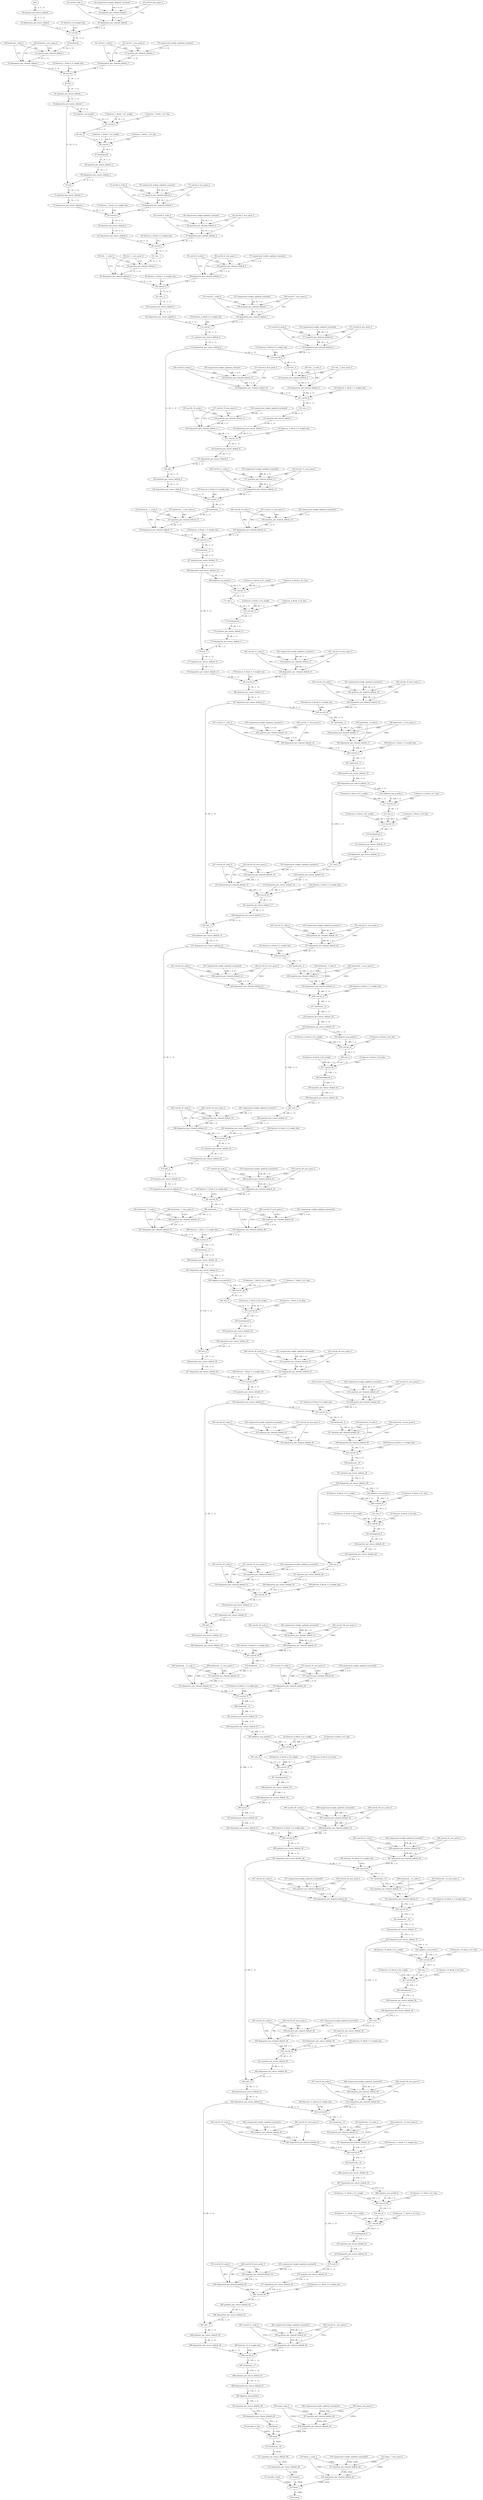 strict digraph {
"0 features_1_block_1_fc1_weight" [id=0, type="get_attr"];
"1 features_1_block_1_fc1_bias" [id=1, type="get_attr"];
"2 features_1_block_1_fc2_weight" [id=2, type="get_attr"];
"3 features_1_block_1_fc2_bias" [id=3, type="get_attr"];
"4 features_4_block_2_fc1_weight" [id=4, type="get_attr"];
"5 features_4_block_2_fc1_bias" [id=5, type="get_attr"];
"6 features_4_block_2_fc2_weight" [id=6, type="get_attr"];
"7 features_4_block_2_fc2_bias" [id=7, type="get_attr"];
"8 features_5_block_2_fc1_weight" [id=8, type="get_attr"];
"9 features_5_block_2_fc1_bias" [id=9, type="get_attr"];
"10 features_5_block_2_fc2_weight" [id=10, type="get_attr"];
"11 features_5_block_2_fc2_bias" [id=11, type="get_attr"];
"12 features_6_block_2_fc1_weight" [id=12, type="get_attr"];
"13 features_6_block_2_fc1_bias" [id=13, type="get_attr"];
"14 features_6_block_2_fc2_weight" [id=14, type="get_attr"];
"15 features_6_block_2_fc2_bias" [id=15, type="get_attr"];
"16 features_7_block_2_fc1_weight" [id=16, type="get_attr"];
"17 features_7_block_2_fc1_bias" [id=17, type="get_attr"];
"18 features_7_block_2_fc2_weight" [id=18, type="get_attr"];
"19 features_7_block_2_fc2_bias" [id=19, type="get_attr"];
"20 features_8_block_2_fc1_weight" [id=20, type="get_attr"];
"21 features_8_block_2_fc1_bias" [id=21, type="get_attr"];
"22 features_8_block_2_fc2_weight" [id=22, type="get_attr"];
"23 features_8_block_2_fc2_bias" [id=23, type="get_attr"];
"24 features_9_block_2_fc1_weight" [id=24, type="get_attr"];
"25 features_9_block_2_fc1_bias" [id=25, type="get_attr"];
"26 features_9_block_2_fc2_weight" [id=26, type="get_attr"];
"27 features_9_block_2_fc2_bias" [id=27, type="get_attr"];
"28 features_10_block_2_fc1_weight" [id=28, type="get_attr"];
"29 features_10_block_2_fc1_bias" [id=29, type="get_attr"];
"30 features_10_block_2_fc2_weight" [id=30, type="get_attr"];
"31 features_10_block_2_fc2_bias" [id=31, type="get_attr"];
"32 features_11_block_2_fc1_weight" [id=32, type="get_attr"];
"33 features_11_block_2_fc1_bias" [id=33, type="get_attr"];
"34 features_11_block_2_fc2_weight" [id=34, type="get_attr"];
"35 features_11_block_2_fc2_bias" [id=35, type="get_attr"];
"36 classifier_0_bias" [id=36, type="get_attr"];
"37 classifier_3_bias" [id=37, type="get_attr"];
"38 x" [id=38, type=input];
"39 quantize_per_tensor_default" [id=39, type="quantize_per_tensor"];
"40 dequantize_per_tensor_default" [id=40, type="dequantize_per_tensor"];
"41 features_0_0_weight_bias" [id=41, type="get_attr"];
"42 conv2d_scale_0" [id=42, type="get_attr"];
"43 conv2d_zero_point_0" [id=43, type="get_attr"];
"44 compressed_weight_updated_constant0" [id=44, type="get_attr"];
"45 quantize_per_channel_default" [id=45, type="quantize_per_channel"];
"46 dequantize_per_channel_default" [id=46, type="dequantize_per_channel"];
"47 conv2d" [id=47, type=conv2d];
"48 hardswish__scale_0" [id=48, type="get_attr"];
"49 hardswish__zero_point_0" [id=49, type="get_attr"];
"50 hardswish_" [id=50, type="hardswish_"];
"51 quantize_per_channel_default_1" [id=51, type="quantize_per_channel"];
"52 dequantize_per_channel_default_1" [id=52, type="dequantize_per_channel"];
"53 features_1_block_0_0_weight_bias" [id=53, type="get_attr"];
"54 conv2d_1_scale_0" [id=54, type="get_attr"];
"55 conv2d_1_zero_point_0" [id=55, type="get_attr"];
"56 compressed_weight_updated_constant1" [id=56, type="get_attr"];
"57 quantize_per_channel_default_2" [id=57, type="quantize_per_channel"];
"58 dequantize_per_channel_default_2" [id=58, type="dequantize_per_channel"];
"59 conv2d_1" [id=59, type=conv2d];
"60 relu_" [id=60, type="relu_"];
"61 quantize_per_tensor_default_1" [id=61, type="quantize_per_tensor"];
"62 dequantize_per_tensor_default_1" [id=62, type="dequantize_per_tensor"];
"63 adaptive_avg_pool2d" [id=63, type="adaptive_avg_pool2d"];
"64 conv2d_2" [id=64, type=conv2d];
"65 relu" [id=65, type=relu];
"66 conv2d_3" [id=66, type=conv2d];
"67 hardsigmoid" [id=67, type=hardsigmoid];
"68 quantize_per_tensor_default_2" [id=68, type="quantize_per_tensor"];
"69 dequantize_per_tensor_default_2" [id=69, type="dequantize_per_tensor"];
"70 mul" [id=70, type=mul];
"71 quantize_per_tensor_default_3" [id=71, type="quantize_per_tensor"];
"72 dequantize_per_tensor_default_3" [id=72, type="dequantize_per_tensor"];
"73 features_1_block_2_0_weight_bias" [id=73, type="get_attr"];
"74 conv2d_4_scale_0" [id=74, type="get_attr"];
"75 conv2d_4_zero_point_0" [id=75, type="get_attr"];
"76 compressed_weight_updated_constant2" [id=76, type="get_attr"];
"77 quantize_per_channel_default_3" [id=77, type="quantize_per_channel"];
"78 dequantize_per_channel_default_3" [id=78, type="dequantize_per_channel"];
"79 conv2d_4" [id=79, type=conv2d];
"80 quantize_per_tensor_default_4" [id=80, type="quantize_per_tensor"];
"81 dequantize_per_tensor_default_4" [id=81, type="dequantize_per_tensor"];
"82 features_2_block_0_0_weight_bias" [id=82, type="get_attr"];
"83 conv2d_5_scale_0" [id=83, type="get_attr"];
"84 conv2d_5_zero_point_0" [id=84, type="get_attr"];
"85 compressed_weight_updated_constant3" [id=85, type="get_attr"];
"86 quantize_per_channel_default_4" [id=86, type="quantize_per_channel"];
"87 dequantize_per_channel_default_4" [id=87, type="dequantize_per_channel"];
"88 conv2d_5" [id=88, type=conv2d];
"89 relu__1_scale_0" [id=89, type="get_attr"];
"90 relu__1_zero_point_0" [id=90, type="get_attr"];
"91 relu__1" [id=91, type="relu_"];
"92 quantize_per_channel_default_5" [id=92, type="quantize_per_channel"];
"93 dequantize_per_channel_default_5" [id=93, type="dequantize_per_channel"];
"94 features_2_block_1_0_weight_bias" [id=94, type="get_attr"];
"95 conv2d_6_scale_0" [id=95, type="get_attr"];
"96 conv2d_6_zero_point_0" [id=96, type="get_attr"];
"97 compressed_weight_updated_constant4" [id=97, type="get_attr"];
"98 quantize_per_channel_default_6" [id=98, type="quantize_per_channel"];
"99 dequantize_per_channel_default_6" [id=99, type="dequantize_per_channel"];
"100 conv2d_6" [id=100, type=conv2d];
"101 relu__2" [id=101, type="relu_"];
"102 quantize_per_tensor_default_5" [id=102, type="quantize_per_tensor"];
"103 dequantize_per_tensor_default_5" [id=103, type="dequantize_per_tensor"];
"104 features_2_block_2_0_weight_bias" [id=104, type="get_attr"];
"105 conv2d_7_scale_0" [id=105, type="get_attr"];
"106 conv2d_7_zero_point_0" [id=106, type="get_attr"];
"107 compressed_weight_updated_constant5" [id=107, type="get_attr"];
"108 quantize_per_channel_default_7" [id=108, type="quantize_per_channel"];
"109 dequantize_per_channel_default_7" [id=109, type="dequantize_per_channel"];
"110 conv2d_7" [id=110, type=conv2d];
"111 quantize_per_tensor_default_6" [id=111, type="quantize_per_tensor"];
"112 dequantize_per_tensor_default_6" [id=112, type="dequantize_per_tensor"];
"113 features_3_block_0_0_weight_bias" [id=113, type="get_attr"];
"114 conv2d_8_scale_0" [id=114, type="get_attr"];
"115 conv2d_8_zero_point_0" [id=115, type="get_attr"];
"116 compressed_weight_updated_constant6" [id=116, type="get_attr"];
"117 quantize_per_channel_default_8" [id=117, type="quantize_per_channel"];
"118 dequantize_per_channel_default_8" [id=118, type="dequantize_per_channel"];
"119 conv2d_8" [id=119, type=conv2d];
"120 relu__3_scale_0" [id=120, type="get_attr"];
"121 relu__3_zero_point_0" [id=121, type="get_attr"];
"122 relu__3" [id=122, type="relu_"];
"123 quantize_per_channel_default_9" [id=123, type="quantize_per_channel"];
"124 dequantize_per_channel_default_9" [id=124, type="dequantize_per_channel"];
"125 features_3_block_1_0_weight_bias" [id=125, type="get_attr"];
"126 conv2d_9_scale_0" [id=126, type="get_attr"];
"127 conv2d_9_zero_point_0" [id=127, type="get_attr"];
"128 compressed_weight_updated_constant7" [id=128, type="get_attr"];
"129 quantize_per_channel_default_10" [id=129, type="quantize_per_channel"];
"130 dequantize_per_channel_default_10" [id=130, type="dequantize_per_channel"];
"131 conv2d_9" [id=131, type=conv2d];
"132 relu__4" [id=132, type="relu_"];
"133 quantize_per_tensor_default_7" [id=133, type="quantize_per_tensor"];
"134 dequantize_per_tensor_default_7" [id=134, type="dequantize_per_tensor"];
"135 features_3_block_2_0_weight_bias" [id=135, type="get_attr"];
"136 conv2d_10_scale_0" [id=136, type="get_attr"];
"137 conv2d_10_zero_point_0" [id=137, type="get_attr"];
"138 compressed_weight_updated_constant8" [id=138, type="get_attr"];
"139 quantize_per_channel_default_11" [id=139, type="quantize_per_channel"];
"140 dequantize_per_channel_default_11" [id=140, type="dequantize_per_channel"];
"141 conv2d_10" [id=141, type=conv2d];
"142 quantize_per_tensor_default_8" [id=142, type="quantize_per_tensor"];
"143 dequantize_per_tensor_default_8" [id=143, type="dequantize_per_tensor"];
"144 add_" [id=144, type="add_"];
"145 quantize_per_tensor_default_9" [id=145, type="quantize_per_tensor"];
"146 dequantize_per_tensor_default_9" [id=146, type="dequantize_per_tensor"];
"147 features_4_block_0_0_weight_bias" [id=147, type="get_attr"];
"148 conv2d_11_scale_0" [id=148, type="get_attr"];
"149 conv2d_11_zero_point_0" [id=149, type="get_attr"];
"150 compressed_weight_updated_constant9" [id=150, type="get_attr"];
"151 quantize_per_channel_default_12" [id=151, type="quantize_per_channel"];
"152 dequantize_per_channel_default_12" [id=152, type="dequantize_per_channel"];
"153 conv2d_11" [id=153, type=conv2d];
"154 hardswish__1_scale_0" [id=154, type="get_attr"];
"155 hardswish__1_zero_point_0" [id=155, type="get_attr"];
"156 hardswish__1" [id=156, type="hardswish_"];
"157 quantize_per_channel_default_13" [id=157, type="quantize_per_channel"];
"158 dequantize_per_channel_default_13" [id=158, type="dequantize_per_channel"];
"159 features_4_block_1_0_weight_bias" [id=159, type="get_attr"];
"160 conv2d_12_scale_0" [id=160, type="get_attr"];
"161 conv2d_12_zero_point_0" [id=161, type="get_attr"];
"162 compressed_weight_updated_constant10" [id=162, type="get_attr"];
"163 quantize_per_channel_default_14" [id=163, type="quantize_per_channel"];
"164 dequantize_per_channel_default_14" [id=164, type="dequantize_per_channel"];
"165 conv2d_12" [id=165, type=conv2d];
"166 hardswish__2" [id=166, type="hardswish_"];
"167 quantize_per_tensor_default_10" [id=167, type="quantize_per_tensor"];
"168 dequantize_per_tensor_default_10" [id=168, type="dequantize_per_tensor"];
"169 adaptive_avg_pool2d_1" [id=169, type="adaptive_avg_pool2d"];
"170 conv2d_13" [id=170, type=conv2d];
"171 relu_1" [id=171, type=relu];
"172 conv2d_14" [id=172, type=conv2d];
"173 hardsigmoid_1" [id=173, type=hardsigmoid];
"174 quantize_per_tensor_default_11" [id=174, type="quantize_per_tensor"];
"175 dequantize_per_tensor_default_11" [id=175, type="dequantize_per_tensor"];
"176 mul_1" [id=176, type=mul];
"177 quantize_per_tensor_default_12" [id=177, type="quantize_per_tensor"];
"178 dequantize_per_tensor_default_12" [id=178, type="dequantize_per_tensor"];
"179 features_4_block_3_0_weight_bias" [id=179, type="get_attr"];
"180 conv2d_15_scale_0" [id=180, type="get_attr"];
"181 conv2d_15_zero_point_0" [id=181, type="get_attr"];
"182 compressed_weight_updated_constant11" [id=182, type="get_attr"];
"183 quantize_per_channel_default_15" [id=183, type="quantize_per_channel"];
"184 dequantize_per_channel_default_15" [id=184, type="dequantize_per_channel"];
"185 conv2d_15" [id=185, type=conv2d];
"186 quantize_per_tensor_default_13" [id=186, type="quantize_per_tensor"];
"187 dequantize_per_tensor_default_13" [id=187, type="dequantize_per_tensor"];
"188 features_5_block_0_0_weight_bias" [id=188, type="get_attr"];
"189 conv2d_16_scale_0" [id=189, type="get_attr"];
"190 conv2d_16_zero_point_0" [id=190, type="get_attr"];
"191 compressed_weight_updated_constant12" [id=191, type="get_attr"];
"192 quantize_per_channel_default_16" [id=192, type="quantize_per_channel"];
"193 dequantize_per_channel_default_16" [id=193, type="dequantize_per_channel"];
"194 conv2d_16" [id=194, type=conv2d];
"195 hardswish__3_scale_0" [id=195, type="get_attr"];
"196 hardswish__3_zero_point_0" [id=196, type="get_attr"];
"197 hardswish__3" [id=197, type="hardswish_"];
"198 quantize_per_channel_default_17" [id=198, type="quantize_per_channel"];
"199 dequantize_per_channel_default_17" [id=199, type="dequantize_per_channel"];
"200 features_5_block_1_0_weight_bias" [id=200, type="get_attr"];
"201 conv2d_17_scale_0" [id=201, type="get_attr"];
"202 conv2d_17_zero_point_0" [id=202, type="get_attr"];
"203 compressed_weight_updated_constant13" [id=203, type="get_attr"];
"204 quantize_per_channel_default_18" [id=204, type="quantize_per_channel"];
"205 dequantize_per_channel_default_18" [id=205, type="dequantize_per_channel"];
"206 conv2d_17" [id=206, type=conv2d];
"207 hardswish__4" [id=207, type="hardswish_"];
"208 quantize_per_tensor_default_14" [id=208, type="quantize_per_tensor"];
"209 dequantize_per_tensor_default_14" [id=209, type="dequantize_per_tensor"];
"210 adaptive_avg_pool2d_2" [id=210, type="adaptive_avg_pool2d"];
"211 conv2d_18" [id=211, type=conv2d];
"212 relu_2" [id=212, type=relu];
"213 conv2d_19" [id=213, type=conv2d];
"214 hardsigmoid_2" [id=214, type=hardsigmoid];
"215 quantize_per_tensor_default_15" [id=215, type="quantize_per_tensor"];
"216 dequantize_per_tensor_default_15" [id=216, type="dequantize_per_tensor"];
"217 mul_2" [id=217, type=mul];
"218 quantize_per_tensor_default_16" [id=218, type="quantize_per_tensor"];
"219 dequantize_per_tensor_default_16" [id=219, type="dequantize_per_tensor"];
"220 features_5_block_3_0_weight_bias" [id=220, type="get_attr"];
"221 conv2d_20_scale_0" [id=221, type="get_attr"];
"222 conv2d_20_zero_point_0" [id=222, type="get_attr"];
"223 compressed_weight_updated_constant14" [id=223, type="get_attr"];
"224 quantize_per_channel_default_19" [id=224, type="quantize_per_channel"];
"225 dequantize_per_channel_default_19" [id=225, type="dequantize_per_channel"];
"226 conv2d_20" [id=226, type=conv2d];
"227 quantize_per_tensor_default_17" [id=227, type="quantize_per_tensor"];
"228 dequantize_per_tensor_default_17" [id=228, type="dequantize_per_tensor"];
"229 add__1" [id=229, type="add_"];
"230 quantize_per_tensor_default_18" [id=230, type="quantize_per_tensor"];
"231 dequantize_per_tensor_default_18" [id=231, type="dequantize_per_tensor"];
"232 features_6_block_0_0_weight_bias" [id=232, type="get_attr"];
"233 conv2d_21_scale_0" [id=233, type="get_attr"];
"234 conv2d_21_zero_point_0" [id=234, type="get_attr"];
"235 compressed_weight_updated_constant15" [id=235, type="get_attr"];
"236 quantize_per_channel_default_20" [id=236, type="quantize_per_channel"];
"237 dequantize_per_channel_default_20" [id=237, type="dequantize_per_channel"];
"238 conv2d_21" [id=238, type=conv2d];
"239 hardswish__5_scale_0" [id=239, type="get_attr"];
"240 hardswish__5_zero_point_0" [id=240, type="get_attr"];
"241 hardswish__5" [id=241, type="hardswish_"];
"242 quantize_per_channel_default_21" [id=242, type="quantize_per_channel"];
"243 dequantize_per_channel_default_21" [id=243, type="dequantize_per_channel"];
"244 features_6_block_1_0_weight_bias" [id=244, type="get_attr"];
"245 conv2d_22_scale_0" [id=245, type="get_attr"];
"246 conv2d_22_zero_point_0" [id=246, type="get_attr"];
"247 compressed_weight_updated_constant16" [id=247, type="get_attr"];
"248 quantize_per_channel_default_22" [id=248, type="quantize_per_channel"];
"249 dequantize_per_channel_default_22" [id=249, type="dequantize_per_channel"];
"250 conv2d_22" [id=250, type=conv2d];
"251 hardswish__6" [id=251, type="hardswish_"];
"252 quantize_per_tensor_default_19" [id=252, type="quantize_per_tensor"];
"253 dequantize_per_tensor_default_19" [id=253, type="dequantize_per_tensor"];
"254 adaptive_avg_pool2d_3" [id=254, type="adaptive_avg_pool2d"];
"255 conv2d_23" [id=255, type=conv2d];
"256 relu_3" [id=256, type=relu];
"257 conv2d_24" [id=257, type=conv2d];
"258 hardsigmoid_3" [id=258, type=hardsigmoid];
"259 quantize_per_tensor_default_20" [id=259, type="quantize_per_tensor"];
"260 dequantize_per_tensor_default_20" [id=260, type="dequantize_per_tensor"];
"261 mul_3" [id=261, type=mul];
"262 quantize_per_tensor_default_21" [id=262, type="quantize_per_tensor"];
"263 dequantize_per_tensor_default_21" [id=263, type="dequantize_per_tensor"];
"264 features_6_block_3_0_weight_bias" [id=264, type="get_attr"];
"265 conv2d_25_scale_0" [id=265, type="get_attr"];
"266 conv2d_25_zero_point_0" [id=266, type="get_attr"];
"267 compressed_weight_updated_constant17" [id=267, type="get_attr"];
"268 quantize_per_channel_default_23" [id=268, type="quantize_per_channel"];
"269 dequantize_per_channel_default_23" [id=269, type="dequantize_per_channel"];
"270 conv2d_25" [id=270, type=conv2d];
"271 quantize_per_tensor_default_22" [id=271, type="quantize_per_tensor"];
"272 dequantize_per_tensor_default_22" [id=272, type="dequantize_per_tensor"];
"273 add__2" [id=273, type="add_"];
"274 quantize_per_tensor_default_23" [id=274, type="quantize_per_tensor"];
"275 dequantize_per_tensor_default_23" [id=275, type="dequantize_per_tensor"];
"276 features_7_block_0_0_weight_bias" [id=276, type="get_attr"];
"277 conv2d_26_scale_0" [id=277, type="get_attr"];
"278 conv2d_26_zero_point_0" [id=278, type="get_attr"];
"279 compressed_weight_updated_constant18" [id=279, type="get_attr"];
"280 quantize_per_channel_default_24" [id=280, type="quantize_per_channel"];
"281 dequantize_per_channel_default_24" [id=281, type="dequantize_per_channel"];
"282 conv2d_26" [id=282, type=conv2d];
"283 hardswish__7_scale_0" [id=283, type="get_attr"];
"284 hardswish__7_zero_point_0" [id=284, type="get_attr"];
"285 hardswish__7" [id=285, type="hardswish_"];
"286 quantize_per_channel_default_25" [id=286, type="quantize_per_channel"];
"287 dequantize_per_channel_default_25" [id=287, type="dequantize_per_channel"];
"288 features_7_block_1_0_weight_bias" [id=288, type="get_attr"];
"289 conv2d_27_scale_0" [id=289, type="get_attr"];
"290 conv2d_27_zero_point_0" [id=290, type="get_attr"];
"291 compressed_weight_updated_constant19" [id=291, type="get_attr"];
"292 quantize_per_channel_default_26" [id=292, type="quantize_per_channel"];
"293 dequantize_per_channel_default_26" [id=293, type="dequantize_per_channel"];
"294 conv2d_27" [id=294, type=conv2d];
"295 hardswish__8" [id=295, type="hardswish_"];
"296 quantize_per_tensor_default_24" [id=296, type="quantize_per_tensor"];
"297 dequantize_per_tensor_default_24" [id=297, type="dequantize_per_tensor"];
"298 adaptive_avg_pool2d_4" [id=298, type="adaptive_avg_pool2d"];
"299 conv2d_28" [id=299, type=conv2d];
"300 relu_4" [id=300, type=relu];
"301 conv2d_29" [id=301, type=conv2d];
"302 hardsigmoid_4" [id=302, type=hardsigmoid];
"303 quantize_per_tensor_default_25" [id=303, type="quantize_per_tensor"];
"304 dequantize_per_tensor_default_25" [id=304, type="dequantize_per_tensor"];
"305 mul_4" [id=305, type=mul];
"306 quantize_per_tensor_default_26" [id=306, type="quantize_per_tensor"];
"307 dequantize_per_tensor_default_26" [id=307, type="dequantize_per_tensor"];
"308 features_7_block_3_0_weight_bias" [id=308, type="get_attr"];
"309 conv2d_30_scale_0" [id=309, type="get_attr"];
"310 conv2d_30_zero_point_0" [id=310, type="get_attr"];
"311 compressed_weight_updated_constant20" [id=311, type="get_attr"];
"312 quantize_per_channel_default_27" [id=312, type="quantize_per_channel"];
"313 dequantize_per_channel_default_27" [id=313, type="dequantize_per_channel"];
"314 conv2d_30" [id=314, type=conv2d];
"315 quantize_per_tensor_default_27" [id=315, type="quantize_per_tensor"];
"316 dequantize_per_tensor_default_27" [id=316, type="dequantize_per_tensor"];
"317 features_8_block_0_0_weight_bias" [id=317, type="get_attr"];
"318 conv2d_31_scale_0" [id=318, type="get_attr"];
"319 conv2d_31_zero_point_0" [id=319, type="get_attr"];
"320 compressed_weight_updated_constant21" [id=320, type="get_attr"];
"321 quantize_per_channel_default_28" [id=321, type="quantize_per_channel"];
"322 dequantize_per_channel_default_28" [id=322, type="dequantize_per_channel"];
"323 conv2d_31" [id=323, type=conv2d];
"324 hardswish__9_scale_0" [id=324, type="get_attr"];
"325 hardswish__9_zero_point_0" [id=325, type="get_attr"];
"326 hardswish__9" [id=326, type="hardswish_"];
"327 quantize_per_channel_default_29" [id=327, type="quantize_per_channel"];
"328 dequantize_per_channel_default_29" [id=328, type="dequantize_per_channel"];
"329 features_8_block_1_0_weight_bias" [id=329, type="get_attr"];
"330 conv2d_32_scale_0" [id=330, type="get_attr"];
"331 conv2d_32_zero_point_0" [id=331, type="get_attr"];
"332 compressed_weight_updated_constant22" [id=332, type="get_attr"];
"333 quantize_per_channel_default_30" [id=333, type="quantize_per_channel"];
"334 dequantize_per_channel_default_30" [id=334, type="dequantize_per_channel"];
"335 conv2d_32" [id=335, type=conv2d];
"336 hardswish__10" [id=336, type="hardswish_"];
"337 quantize_per_tensor_default_28" [id=337, type="quantize_per_tensor"];
"338 dequantize_per_tensor_default_28" [id=338, type="dequantize_per_tensor"];
"339 adaptive_avg_pool2d_5" [id=339, type="adaptive_avg_pool2d"];
"340 conv2d_33" [id=340, type=conv2d];
"341 relu_5" [id=341, type=relu];
"342 conv2d_34" [id=342, type=conv2d];
"343 hardsigmoid_5" [id=343, type=hardsigmoid];
"344 quantize_per_tensor_default_29" [id=344, type="quantize_per_tensor"];
"345 dequantize_per_tensor_default_29" [id=345, type="dequantize_per_tensor"];
"346 mul_5" [id=346, type=mul];
"347 quantize_per_tensor_default_30" [id=347, type="quantize_per_tensor"];
"348 dequantize_per_tensor_default_30" [id=348, type="dequantize_per_tensor"];
"349 features_8_block_3_0_weight_bias" [id=349, type="get_attr"];
"350 conv2d_35_scale_0" [id=350, type="get_attr"];
"351 conv2d_35_zero_point_0" [id=351, type="get_attr"];
"352 compressed_weight_updated_constant23" [id=352, type="get_attr"];
"353 quantize_per_channel_default_31" [id=353, type="quantize_per_channel"];
"354 dequantize_per_channel_default_31" [id=354, type="dequantize_per_channel"];
"355 conv2d_35" [id=355, type=conv2d];
"356 quantize_per_tensor_default_31" [id=356, type="quantize_per_tensor"];
"357 dequantize_per_tensor_default_31" [id=357, type="dequantize_per_tensor"];
"358 add__3" [id=358, type="add_"];
"359 quantize_per_tensor_default_32" [id=359, type="quantize_per_tensor"];
"360 dequantize_per_tensor_default_32" [id=360, type="dequantize_per_tensor"];
"361 features_9_block_0_0_weight_bias" [id=361, type="get_attr"];
"362 conv2d_36_scale_0" [id=362, type="get_attr"];
"363 conv2d_36_zero_point_0" [id=363, type="get_attr"];
"364 compressed_weight_updated_constant24" [id=364, type="get_attr"];
"365 quantize_per_channel_default_32" [id=365, type="quantize_per_channel"];
"366 dequantize_per_channel_default_32" [id=366, type="dequantize_per_channel"];
"367 conv2d_36" [id=367, type=conv2d];
"368 hardswish__11_scale_0" [id=368, type="get_attr"];
"369 hardswish__11_zero_point_0" [id=369, type="get_attr"];
"370 hardswish__11" [id=370, type="hardswish_"];
"371 quantize_per_channel_default_33" [id=371, type="quantize_per_channel"];
"372 dequantize_per_channel_default_33" [id=372, type="dequantize_per_channel"];
"373 features_9_block_1_0_weight_bias" [id=373, type="get_attr"];
"374 conv2d_37_scale_0" [id=374, type="get_attr"];
"375 conv2d_37_zero_point_0" [id=375, type="get_attr"];
"376 compressed_weight_updated_constant25" [id=376, type="get_attr"];
"377 quantize_per_channel_default_34" [id=377, type="quantize_per_channel"];
"378 dequantize_per_channel_default_34" [id=378, type="dequantize_per_channel"];
"379 conv2d_37" [id=379, type=conv2d];
"380 hardswish__12" [id=380, type="hardswish_"];
"381 quantize_per_tensor_default_33" [id=381, type="quantize_per_tensor"];
"382 dequantize_per_tensor_default_33" [id=382, type="dequantize_per_tensor"];
"383 adaptive_avg_pool2d_6" [id=383, type="adaptive_avg_pool2d"];
"384 conv2d_38" [id=384, type=conv2d];
"385 relu_6" [id=385, type=relu];
"386 conv2d_39" [id=386, type=conv2d];
"387 hardsigmoid_6" [id=387, type=hardsigmoid];
"388 quantize_per_tensor_default_34" [id=388, type="quantize_per_tensor"];
"389 dequantize_per_tensor_default_34" [id=389, type="dequantize_per_tensor"];
"390 mul_6" [id=390, type=mul];
"391 quantize_per_tensor_default_35" [id=391, type="quantize_per_tensor"];
"392 dequantize_per_tensor_default_35" [id=392, type="dequantize_per_tensor"];
"393 features_9_block_3_0_weight_bias" [id=393, type="get_attr"];
"394 conv2d_40_scale_0" [id=394, type="get_attr"];
"395 conv2d_40_zero_point_0" [id=395, type="get_attr"];
"396 compressed_weight_updated_constant26" [id=396, type="get_attr"];
"397 quantize_per_channel_default_35" [id=397, type="quantize_per_channel"];
"398 dequantize_per_channel_default_35" [id=398, type="dequantize_per_channel"];
"399 conv2d_40" [id=399, type=conv2d];
"400 quantize_per_tensor_default_36" [id=400, type="quantize_per_tensor"];
"401 dequantize_per_tensor_default_36" [id=401, type="dequantize_per_tensor"];
"402 features_10_block_0_0_weight_bias" [id=402, type="get_attr"];
"403 conv2d_41_scale_0" [id=403, type="get_attr"];
"404 conv2d_41_zero_point_0" [id=404, type="get_attr"];
"405 compressed_weight_updated_constant27" [id=405, type="get_attr"];
"406 quantize_per_channel_default_36" [id=406, type="quantize_per_channel"];
"407 dequantize_per_channel_default_36" [id=407, type="dequantize_per_channel"];
"408 conv2d_41" [id=408, type=conv2d];
"409 hardswish__13_scale_0" [id=409, type="get_attr"];
"410 hardswish__13_zero_point_0" [id=410, type="get_attr"];
"411 hardswish__13" [id=411, type="hardswish_"];
"412 quantize_per_channel_default_37" [id=412, type="quantize_per_channel"];
"413 dequantize_per_channel_default_37" [id=413, type="dequantize_per_channel"];
"414 features_10_block_1_0_weight_bias" [id=414, type="get_attr"];
"415 conv2d_42_scale_0" [id=415, type="get_attr"];
"416 conv2d_42_zero_point_0" [id=416, type="get_attr"];
"417 compressed_weight_updated_constant28" [id=417, type="get_attr"];
"418 quantize_per_channel_default_38" [id=418, type="quantize_per_channel"];
"419 dequantize_per_channel_default_38" [id=419, type="dequantize_per_channel"];
"420 conv2d_42" [id=420, type=conv2d];
"421 hardswish__14" [id=421, type="hardswish_"];
"422 quantize_per_tensor_default_37" [id=422, type="quantize_per_tensor"];
"423 dequantize_per_tensor_default_37" [id=423, type="dequantize_per_tensor"];
"424 adaptive_avg_pool2d_7" [id=424, type="adaptive_avg_pool2d"];
"425 conv2d_43" [id=425, type=conv2d];
"426 relu_7" [id=426, type=relu];
"427 conv2d_44" [id=427, type=conv2d];
"428 hardsigmoid_7" [id=428, type=hardsigmoid];
"429 quantize_per_tensor_default_38" [id=429, type="quantize_per_tensor"];
"430 dequantize_per_tensor_default_38" [id=430, type="dequantize_per_tensor"];
"431 mul_7" [id=431, type=mul];
"432 quantize_per_tensor_default_39" [id=432, type="quantize_per_tensor"];
"433 dequantize_per_tensor_default_39" [id=433, type="dequantize_per_tensor"];
"434 features_10_block_3_0_weight_bias" [id=434, type="get_attr"];
"435 conv2d_45_scale_0" [id=435, type="get_attr"];
"436 conv2d_45_zero_point_0" [id=436, type="get_attr"];
"437 compressed_weight_updated_constant29" [id=437, type="get_attr"];
"438 quantize_per_channel_default_39" [id=438, type="quantize_per_channel"];
"439 dequantize_per_channel_default_39" [id=439, type="dequantize_per_channel"];
"440 conv2d_45" [id=440, type=conv2d];
"441 quantize_per_tensor_default_40" [id=441, type="quantize_per_tensor"];
"442 dequantize_per_tensor_default_40" [id=442, type="dequantize_per_tensor"];
"443 add__4" [id=443, type="add_"];
"444 quantize_per_tensor_default_41" [id=444, type="quantize_per_tensor"];
"445 dequantize_per_tensor_default_41" [id=445, type="dequantize_per_tensor"];
"446 features_11_block_0_0_weight_bias" [id=446, type="get_attr"];
"447 conv2d_46_scale_0" [id=447, type="get_attr"];
"448 conv2d_46_zero_point_0" [id=448, type="get_attr"];
"449 compressed_weight_updated_constant30" [id=449, type="get_attr"];
"450 quantize_per_channel_default_40" [id=450, type="quantize_per_channel"];
"451 dequantize_per_channel_default_40" [id=451, type="dequantize_per_channel"];
"452 conv2d_46" [id=452, type=conv2d];
"453 hardswish__15_scale_0" [id=453, type="get_attr"];
"454 hardswish__15_zero_point_0" [id=454, type="get_attr"];
"455 hardswish__15" [id=455, type="hardswish_"];
"456 quantize_per_channel_default_41" [id=456, type="quantize_per_channel"];
"457 dequantize_per_channel_default_41" [id=457, type="dequantize_per_channel"];
"458 features_11_block_1_0_weight_bias" [id=458, type="get_attr"];
"459 conv2d_47_scale_0" [id=459, type="get_attr"];
"460 conv2d_47_zero_point_0" [id=460, type="get_attr"];
"461 compressed_weight_updated_constant31" [id=461, type="get_attr"];
"462 quantize_per_channel_default_42" [id=462, type="quantize_per_channel"];
"463 dequantize_per_channel_default_42" [id=463, type="dequantize_per_channel"];
"464 conv2d_47" [id=464, type=conv2d];
"465 hardswish__16" [id=465, type="hardswish_"];
"466 quantize_per_tensor_default_42" [id=466, type="quantize_per_tensor"];
"467 dequantize_per_tensor_default_42" [id=467, type="dequantize_per_tensor"];
"468 adaptive_avg_pool2d_8" [id=468, type="adaptive_avg_pool2d"];
"469 conv2d_48" [id=469, type=conv2d];
"470 relu_8" [id=470, type=relu];
"471 conv2d_49" [id=471, type=conv2d];
"472 hardsigmoid_8" [id=472, type=hardsigmoid];
"473 quantize_per_tensor_default_43" [id=473, type="quantize_per_tensor"];
"474 dequantize_per_tensor_default_43" [id=474, type="dequantize_per_tensor"];
"475 mul_8" [id=475, type=mul];
"476 quantize_per_tensor_default_44" [id=476, type="quantize_per_tensor"];
"477 dequantize_per_tensor_default_44" [id=477, type="dequantize_per_tensor"];
"478 features_11_block_3_0_weight_bias" [id=478, type="get_attr"];
"479 conv2d_50_scale_0" [id=479, type="get_attr"];
"480 conv2d_50_zero_point_0" [id=480, type="get_attr"];
"481 compressed_weight_updated_constant32" [id=481, type="get_attr"];
"482 quantize_per_channel_default_43" [id=482, type="quantize_per_channel"];
"483 dequantize_per_channel_default_43" [id=483, type="dequantize_per_channel"];
"484 conv2d_50" [id=484, type=conv2d];
"485 quantize_per_tensor_default_45" [id=485, type="quantize_per_tensor"];
"486 dequantize_per_tensor_default_45" [id=486, type="dequantize_per_tensor"];
"487 add__5" [id=487, type="add_"];
"488 quantize_per_tensor_default_46" [id=488, type="quantize_per_tensor"];
"489 dequantize_per_tensor_default_46" [id=489, type="dequantize_per_tensor"];
"490 features_12_0_weight_bias" [id=490, type="get_attr"];
"491 conv2d_51_scale_0" [id=491, type="get_attr"];
"492 conv2d_51_zero_point_0" [id=492, type="get_attr"];
"493 compressed_weight_updated_constant33" [id=493, type="get_attr"];
"494 quantize_per_channel_default_44" [id=494, type="quantize_per_channel"];
"495 dequantize_per_channel_default_44" [id=495, type="dequantize_per_channel"];
"496 conv2d_51" [id=496, type=conv2d];
"497 hardswish__17" [id=497, type="hardswish_"];
"498 quantize_per_tensor_default_47" [id=498, type="quantize_per_tensor"];
"499 dequantize_per_tensor_default_47" [id=499, type="dequantize_per_tensor"];
"500 adaptive_avg_pool2d_9" [id=500, type="adaptive_avg_pool2d"];
"501 quantize_per_tensor_default_48" [id=501, type="quantize_per_tensor"];
"502 dequantize_per_tensor_default_48" [id=502, type="dequantize_per_tensor"];
"503 flatten" [id=503, type=flatten];
"504 linear_scale_0" [id=504, type="get_attr"];
"505 linear_zero_point_0" [id=505, type="get_attr"];
"506 compressed_weight_updated_constant34" [id=506, type="get_attr"];
"507 quantize_per_channel_default_45" [id=507, type="quantize_per_channel"];
"508 dequantize_per_channel_default_45" [id=508, type="dequantize_per_channel"];
"509 linear" [id=509, type=linear];
"510 hardswish__18" [id=510, type="hardswish_"];
"511 quantize_per_tensor_default_49" [id=511, type="quantize_per_tensor"];
"512 dequantize_per_tensor_default_49" [id=512, type="dequantize_per_tensor"];
"513 dropout_" [id=513, type="dropout_"];
"514 linear_1_scale_0" [id=514, type="get_attr"];
"515 linear_1_zero_point_0" [id=515, type="get_attr"];
"516 compressed_weight_updated_constant35" [id=516, type="get_attr"];
"517 quantize_per_channel_default_46" [id=517, type="quantize_per_channel"];
"518 dequantize_per_channel_default_46" [id=518, type="dequantize_per_channel"];
"519 linear_1" [id=519, type=linear];
"520 output" [id=520, type=output];
"0 features_1_block_1_fc1_weight" -> "64 conv2d_2" [style=solid, label="(8, 16, 1, 1)"];
"1 features_1_block_1_fc1_bias" -> "64 conv2d_2" [style=solid, label="(8,)"];
"2 features_1_block_1_fc2_weight" -> "66 conv2d_3" [style=solid, label="(16, 8, 1, 1)"];
"3 features_1_block_1_fc2_bias" -> "66 conv2d_3" [style=solid, label="(16,)"];
"4 features_4_block_2_fc1_weight" -> "170 conv2d_13" [style=solid, label="(24, 96, 1, 1)"];
"5 features_4_block_2_fc1_bias" -> "170 conv2d_13" [style=solid, label="(24,)"];
"6 features_4_block_2_fc2_weight" -> "172 conv2d_14" [style=solid, label="(96, 24, 1, 1)"];
"7 features_4_block_2_fc2_bias" -> "172 conv2d_14" [style=solid, label="(96,)"];
"8 features_5_block_2_fc1_weight" -> "211 conv2d_18" [style=solid, label="(64, 240, 1, 1)"];
"9 features_5_block_2_fc1_bias" -> "211 conv2d_18" [style=solid, label="(64,)"];
"10 features_5_block_2_fc2_weight" -> "213 conv2d_19" [style=solid, label="(240, 64, 1, 1)"];
"11 features_5_block_2_fc2_bias" -> "213 conv2d_19" [style=solid, label="(240,)"];
"12 features_6_block_2_fc1_weight" -> "255 conv2d_23" [style=solid, label="(64, 240, 1, 1)"];
"13 features_6_block_2_fc1_bias" -> "255 conv2d_23" [style=solid, label="(64,)"];
"14 features_6_block_2_fc2_weight" -> "257 conv2d_24" [style=solid, label="(240, 64, 1, 1)"];
"15 features_6_block_2_fc2_bias" -> "257 conv2d_24" [style=solid, label="(240,)"];
"16 features_7_block_2_fc1_weight" -> "299 conv2d_28" [style=solid, label="(32, 120, 1, 1)"];
"17 features_7_block_2_fc1_bias" -> "299 conv2d_28" [style=solid, label="(32,)"];
"18 features_7_block_2_fc2_weight" -> "301 conv2d_29" [style=solid, label="(120, 32, 1, 1)"];
"19 features_7_block_2_fc2_bias" -> "301 conv2d_29" [style=solid, label="(120,)"];
"20 features_8_block_2_fc1_weight" -> "340 conv2d_33" [style=solid, label="(40, 144, 1, 1)"];
"21 features_8_block_2_fc1_bias" -> "340 conv2d_33" [style=solid, label="(40,)"];
"22 features_8_block_2_fc2_weight" -> "342 conv2d_34" [style=solid, label="(144, 40, 1, 1)"];
"23 features_8_block_2_fc2_bias" -> "342 conv2d_34" [style=solid, label="(144,)"];
"24 features_9_block_2_fc1_weight" -> "384 conv2d_38" [style=solid, label="(72, 288, 1, 1)"];
"25 features_9_block_2_fc1_bias" -> "384 conv2d_38" [style=solid, label="(72,)"];
"26 features_9_block_2_fc2_weight" -> "386 conv2d_39" [style=solid, label="(288, 72, 1, 1)"];
"27 features_9_block_2_fc2_bias" -> "386 conv2d_39" [style=solid, label="(288,)"];
"28 features_10_block_2_fc1_weight" -> "425 conv2d_43" [style=solid, label="(144, 576, 1, 1)"];
"29 features_10_block_2_fc1_bias" -> "425 conv2d_43" [style=solid, label="(144,)"];
"30 features_10_block_2_fc2_weight" -> "427 conv2d_44" [style=solid, label="(576, 144, 1, 1)"];
"31 features_10_block_2_fc2_bias" -> "427 conv2d_44" [style=solid, label="(576,)"];
"32 features_11_block_2_fc1_weight" -> "469 conv2d_48" [style=solid, label="(144, 576, 1, 1)"];
"33 features_11_block_2_fc1_bias" -> "469 conv2d_48" [style=solid, label="(144,)"];
"34 features_11_block_2_fc2_weight" -> "471 conv2d_49" [style=solid, label="(576, 144, 1, 1)"];
"35 features_11_block_2_fc2_bias" -> "471 conv2d_49" [style=solid, label="(576,)"];
"36 classifier_0_bias" -> "509 linear" [style=solid, label="(1024,)"];
"37 classifier_3_bias" -> "519 linear_1" [style=solid, label="(1000,)"];
"38 x" -> "39 quantize_per_tensor_default" [style=solid, label="(1, 3, -1, -1)"];
"39 quantize_per_tensor_default" -> "40 dequantize_per_tensor_default" [style=solid, label="(1, 3, -1, -1)"];
"40 dequantize_per_tensor_default" -> "47 conv2d" [style=solid, label="(1, 3, -1, -1)"];
"41 features_0_0_weight_bias" -> "47 conv2d" [style=solid, label="(16,)"];
"42 conv2d_scale_0" -> "45 quantize_per_channel_default" [style=solid, label="(16,)"];
"42 conv2d_scale_0" -> "46 dequantize_per_channel_default" [style=solid, label="(16,)"];
"43 conv2d_zero_point_0" -> "45 quantize_per_channel_default" [style=solid, label="(16,)"];
"43 conv2d_zero_point_0" -> "46 dequantize_per_channel_default" [style=solid, label="(16,)"];
"44 compressed_weight_updated_constant0" -> "45 quantize_per_channel_default" [style=solid, label="(16, 3, 3, 3)"];
"45 quantize_per_channel_default" -> "46 dequantize_per_channel_default" [style=solid, label="(16, 3, 3, 3)"];
"46 dequantize_per_channel_default" -> "47 conv2d" [style=solid, label="(16, 3, 3, 3)"];
"47 conv2d" -> "50 hardswish_" [style=solid, label="(1, 16, -1, -1)"];
"48 hardswish__scale_0" -> "51 quantize_per_channel_default_1" [style=solid, label="(16,)"];
"48 hardswish__scale_0" -> "52 dequantize_per_channel_default_1" [style=solid, label="(16,)"];
"49 hardswish__zero_point_0" -> "51 quantize_per_channel_default_1" [style=solid, label="(16,)"];
"49 hardswish__zero_point_0" -> "52 dequantize_per_channel_default_1" [style=solid, label="(16,)"];
"50 hardswish_" -> "51 quantize_per_channel_default_1" [style=solid, label="(1, 16, -1, -1)"];
"51 quantize_per_channel_default_1" -> "52 dequantize_per_channel_default_1" [style=solid, label="(1, 16, -1, -1)"];
"52 dequantize_per_channel_default_1" -> "59 conv2d_1" [style=solid, label="(1, 16, -1, -1)"];
"53 features_1_block_0_0_weight_bias" -> "59 conv2d_1" [style=solid, label="(16,)"];
"54 conv2d_1_scale_0" -> "57 quantize_per_channel_default_2" [style=solid, label="(16,)"];
"54 conv2d_1_scale_0" -> "58 dequantize_per_channel_default_2" [style=solid, label="(16,)"];
"55 conv2d_1_zero_point_0" -> "57 quantize_per_channel_default_2" [style=solid, label="(16,)"];
"55 conv2d_1_zero_point_0" -> "58 dequantize_per_channel_default_2" [style=solid, label="(16,)"];
"56 compressed_weight_updated_constant1" -> "57 quantize_per_channel_default_2" [style=solid, label="(16, 1, 3, 3)"];
"57 quantize_per_channel_default_2" -> "58 dequantize_per_channel_default_2" [style=solid, label="(16, 1, 3, 3)"];
"58 dequantize_per_channel_default_2" -> "59 conv2d_1" [style=solid, label="(16, 1, 3, 3)"];
"59 conv2d_1" -> "60 relu_" [style=solid, label="(1, 16, -1, -1)"];
"60 relu_" -> "61 quantize_per_tensor_default_1" [style=solid, label="(1, 16, -1, -1)"];
"61 quantize_per_tensor_default_1" -> "62 dequantize_per_tensor_default_1" [style=solid, label="(1, 16, -1, -1)"];
"62 dequantize_per_tensor_default_1" -> "63 adaptive_avg_pool2d" [style=solid, label="(1, 16, -1, -1)"];
"62 dequantize_per_tensor_default_1" -> "70 mul" [style=solid, label="(1, 16, -1, -1)"];
"63 adaptive_avg_pool2d" -> "64 conv2d_2" [style=solid, label="(1, 16, 1, 1)"];
"64 conv2d_2" -> "65 relu" [style=solid, label="(1, 8, 1, 1)"];
"65 relu" -> "66 conv2d_3" [style=solid, label="(1, 8, 1, 1)"];
"66 conv2d_3" -> "67 hardsigmoid" [style=solid, label="(1, 16, 1, 1)"];
"67 hardsigmoid" -> "68 quantize_per_tensor_default_2" [style=solid, label="(1, 16, 1, 1)"];
"68 quantize_per_tensor_default_2" -> "69 dequantize_per_tensor_default_2" [style=solid, label="(1, 16, 1, 1)"];
"69 dequantize_per_tensor_default_2" -> "70 mul" [style=solid, label="(1, 16, 1, 1)"];
"70 mul" -> "71 quantize_per_tensor_default_3" [style=solid, label="(1, 16, -1, -1)"];
"71 quantize_per_tensor_default_3" -> "72 dequantize_per_tensor_default_3" [style=solid, label="(1, 16, -1, -1)"];
"72 dequantize_per_tensor_default_3" -> "79 conv2d_4" [style=solid, label="(1, 16, -1, -1)"];
"73 features_1_block_2_0_weight_bias" -> "79 conv2d_4" [style=solid, label="(16,)"];
"74 conv2d_4_scale_0" -> "77 quantize_per_channel_default_3" [style=solid, label="(16,)"];
"74 conv2d_4_scale_0" -> "78 dequantize_per_channel_default_3" [style=solid, label="(16,)"];
"75 conv2d_4_zero_point_0" -> "77 quantize_per_channel_default_3" [style=solid, label="(16,)"];
"75 conv2d_4_zero_point_0" -> "78 dequantize_per_channel_default_3" [style=solid, label="(16,)"];
"76 compressed_weight_updated_constant2" -> "77 quantize_per_channel_default_3" [style=solid, label="(16, 16, 1, 1)"];
"77 quantize_per_channel_default_3" -> "78 dequantize_per_channel_default_3" [style=solid, label="(16, 16, 1, 1)"];
"78 dequantize_per_channel_default_3" -> "79 conv2d_4" [style=solid, label="(16, 16, 1, 1)"];
"79 conv2d_4" -> "80 quantize_per_tensor_default_4" [style=solid, label="(1, 16, -1, -1)"];
"80 quantize_per_tensor_default_4" -> "81 dequantize_per_tensor_default_4" [style=solid, label="(1, 16, -1, -1)"];
"81 dequantize_per_tensor_default_4" -> "88 conv2d_5" [style=solid, label="(1, 16, -1, -1)"];
"82 features_2_block_0_0_weight_bias" -> "88 conv2d_5" [style=solid, label="(72,)"];
"83 conv2d_5_scale_0" -> "86 quantize_per_channel_default_4" [style=solid, label="(72,)"];
"83 conv2d_5_scale_0" -> "87 dequantize_per_channel_default_4" [style=solid, label="(72,)"];
"84 conv2d_5_zero_point_0" -> "86 quantize_per_channel_default_4" [style=solid, label="(72,)"];
"84 conv2d_5_zero_point_0" -> "87 dequantize_per_channel_default_4" [style=solid, label="(72,)"];
"85 compressed_weight_updated_constant3" -> "86 quantize_per_channel_default_4" [style=solid, label="(72, 16, 1, 1)"];
"86 quantize_per_channel_default_4" -> "87 dequantize_per_channel_default_4" [style=solid, label="(72, 16, 1, 1)"];
"87 dequantize_per_channel_default_4" -> "88 conv2d_5" [style=solid, label="(72, 16, 1, 1)"];
"88 conv2d_5" -> "91 relu__1" [style=solid, label="(1, 72, -1, -1)"];
"89 relu__1_scale_0" -> "92 quantize_per_channel_default_5" [style=solid, label="(72,)"];
"89 relu__1_scale_0" -> "93 dequantize_per_channel_default_5" [style=solid, label="(72,)"];
"90 relu__1_zero_point_0" -> "92 quantize_per_channel_default_5" [style=solid, label="(72,)"];
"90 relu__1_zero_point_0" -> "93 dequantize_per_channel_default_5" [style=solid, label="(72,)"];
"91 relu__1" -> "92 quantize_per_channel_default_5" [style=solid, label="(1, 72, -1, -1)"];
"92 quantize_per_channel_default_5" -> "93 dequantize_per_channel_default_5" [style=solid, label="(1, 72, -1, -1)"];
"93 dequantize_per_channel_default_5" -> "100 conv2d_6" [style=solid, label="(1, 72, -1, -1)"];
"94 features_2_block_1_0_weight_bias" -> "100 conv2d_6" [style=solid, label="(72,)"];
"95 conv2d_6_scale_0" -> "98 quantize_per_channel_default_6" [style=solid, label="(72,)"];
"95 conv2d_6_scale_0" -> "99 dequantize_per_channel_default_6" [style=solid, label="(72,)"];
"96 conv2d_6_zero_point_0" -> "98 quantize_per_channel_default_6" [style=solid, label="(72,)"];
"96 conv2d_6_zero_point_0" -> "99 dequantize_per_channel_default_6" [style=solid, label="(72,)"];
"97 compressed_weight_updated_constant4" -> "98 quantize_per_channel_default_6" [style=solid, label="(72, 1, 3, 3)"];
"98 quantize_per_channel_default_6" -> "99 dequantize_per_channel_default_6" [style=solid, label="(72, 1, 3, 3)"];
"99 dequantize_per_channel_default_6" -> "100 conv2d_6" [style=solid, label="(72, 1, 3, 3)"];
"100 conv2d_6" -> "101 relu__2" [style=solid, label="(1, 72, -1, -1)"];
"101 relu__2" -> "102 quantize_per_tensor_default_5" [style=solid, label="(1, 72, -1, -1)"];
"102 quantize_per_tensor_default_5" -> "103 dequantize_per_tensor_default_5" [style=solid, label="(1, 72, -1, -1)"];
"103 dequantize_per_tensor_default_5" -> "110 conv2d_7" [style=solid, label="(1, 72, -1, -1)"];
"104 features_2_block_2_0_weight_bias" -> "110 conv2d_7" [style=solid, label="(24,)"];
"105 conv2d_7_scale_0" -> "108 quantize_per_channel_default_7" [style=solid, label="(24,)"];
"105 conv2d_7_scale_0" -> "109 dequantize_per_channel_default_7" [style=solid, label="(24,)"];
"106 conv2d_7_zero_point_0" -> "108 quantize_per_channel_default_7" [style=solid, label="(24,)"];
"106 conv2d_7_zero_point_0" -> "109 dequantize_per_channel_default_7" [style=solid, label="(24,)"];
"107 compressed_weight_updated_constant5" -> "108 quantize_per_channel_default_7" [style=solid, label="(24, 72, 1, 1)"];
"108 quantize_per_channel_default_7" -> "109 dequantize_per_channel_default_7" [style=solid, label="(24, 72, 1, 1)"];
"109 dequantize_per_channel_default_7" -> "110 conv2d_7" [style=solid, label="(24, 72, 1, 1)"];
"110 conv2d_7" -> "111 quantize_per_tensor_default_6" [style=solid, label="(1, 24, -1, -1)"];
"111 quantize_per_tensor_default_6" -> "112 dequantize_per_tensor_default_6" [style=solid, label="(1, 24, -1, -1)"];
"112 dequantize_per_tensor_default_6" -> "119 conv2d_8" [style=solid, label="(1, 24, -1, -1)"];
"112 dequantize_per_tensor_default_6" -> "144 add_" [style=solid, label="(1, 24, -1, -1)"];
"113 features_3_block_0_0_weight_bias" -> "119 conv2d_8" [style=solid, label="(88,)"];
"114 conv2d_8_scale_0" -> "117 quantize_per_channel_default_8" [style=solid, label="(88,)"];
"114 conv2d_8_scale_0" -> "118 dequantize_per_channel_default_8" [style=solid, label="(88,)"];
"115 conv2d_8_zero_point_0" -> "117 quantize_per_channel_default_8" [style=solid, label="(88,)"];
"115 conv2d_8_zero_point_0" -> "118 dequantize_per_channel_default_8" [style=solid, label="(88,)"];
"116 compressed_weight_updated_constant6" -> "117 quantize_per_channel_default_8" [style=solid, label="(88, 24, 1, 1)"];
"117 quantize_per_channel_default_8" -> "118 dequantize_per_channel_default_8" [style=solid, label="(88, 24, 1, 1)"];
"118 dequantize_per_channel_default_8" -> "119 conv2d_8" [style=solid, label="(88, 24, 1, 1)"];
"119 conv2d_8" -> "122 relu__3" [style=solid, label="(1, 88, -1, -1)"];
"120 relu__3_scale_0" -> "123 quantize_per_channel_default_9" [style=solid, label="(88,)"];
"120 relu__3_scale_0" -> "124 dequantize_per_channel_default_9" [style=solid, label="(88,)"];
"121 relu__3_zero_point_0" -> "123 quantize_per_channel_default_9" [style=solid, label="(88,)"];
"121 relu__3_zero_point_0" -> "124 dequantize_per_channel_default_9" [style=solid, label="(88,)"];
"122 relu__3" -> "123 quantize_per_channel_default_9" [style=solid, label="(1, 88, -1, -1)"];
"123 quantize_per_channel_default_9" -> "124 dequantize_per_channel_default_9" [style=solid, label="(1, 88, -1, -1)"];
"124 dequantize_per_channel_default_9" -> "131 conv2d_9" [style=solid, label="(1, 88, -1, -1)"];
"125 features_3_block_1_0_weight_bias" -> "131 conv2d_9" [style=solid, label="(88,)"];
"126 conv2d_9_scale_0" -> "129 quantize_per_channel_default_10" [style=solid, label="(88,)"];
"126 conv2d_9_scale_0" -> "130 dequantize_per_channel_default_10" [style=solid, label="(88,)"];
"127 conv2d_9_zero_point_0" -> "129 quantize_per_channel_default_10" [style=solid, label="(88,)"];
"127 conv2d_9_zero_point_0" -> "130 dequantize_per_channel_default_10" [style=solid, label="(88,)"];
"128 compressed_weight_updated_constant7" -> "129 quantize_per_channel_default_10" [style=solid, label="(88, 1, 3, 3)"];
"129 quantize_per_channel_default_10" -> "130 dequantize_per_channel_default_10" [style=solid, label="(88, 1, 3, 3)"];
"130 dequantize_per_channel_default_10" -> "131 conv2d_9" [style=solid, label="(88, 1, 3, 3)"];
"131 conv2d_9" -> "132 relu__4" [style=solid, label="(1, 88, -1, -1)"];
"132 relu__4" -> "133 quantize_per_tensor_default_7" [style=solid, label="(1, 88, -1, -1)"];
"133 quantize_per_tensor_default_7" -> "134 dequantize_per_tensor_default_7" [style=solid, label="(1, 88, -1, -1)"];
"134 dequantize_per_tensor_default_7" -> "141 conv2d_10" [style=solid, label="(1, 88, -1, -1)"];
"135 features_3_block_2_0_weight_bias" -> "141 conv2d_10" [style=solid, label="(24,)"];
"136 conv2d_10_scale_0" -> "139 quantize_per_channel_default_11" [style=solid, label="(24,)"];
"136 conv2d_10_scale_0" -> "140 dequantize_per_channel_default_11" [style=solid, label="(24,)"];
"137 conv2d_10_zero_point_0" -> "139 quantize_per_channel_default_11" [style=solid, label="(24,)"];
"137 conv2d_10_zero_point_0" -> "140 dequantize_per_channel_default_11" [style=solid, label="(24,)"];
"138 compressed_weight_updated_constant8" -> "139 quantize_per_channel_default_11" [style=solid, label="(24, 88, 1, 1)"];
"139 quantize_per_channel_default_11" -> "140 dequantize_per_channel_default_11" [style=solid, label="(24, 88, 1, 1)"];
"140 dequantize_per_channel_default_11" -> "141 conv2d_10" [style=solid, label="(24, 88, 1, 1)"];
"141 conv2d_10" -> "142 quantize_per_tensor_default_8" [style=solid, label="(1, 24, -1, -1)"];
"142 quantize_per_tensor_default_8" -> "143 dequantize_per_tensor_default_8" [style=solid, label="(1, 24, -1, -1)"];
"143 dequantize_per_tensor_default_8" -> "144 add_" [style=solid, label="(1, 24, -1, -1)"];
"144 add_" -> "145 quantize_per_tensor_default_9" [style=solid, label="(1, 24, -1, -1)"];
"145 quantize_per_tensor_default_9" -> "146 dequantize_per_tensor_default_9" [style=solid, label="(1, 24, -1, -1)"];
"146 dequantize_per_tensor_default_9" -> "153 conv2d_11" [style=solid, label="(1, 24, -1, -1)"];
"147 features_4_block_0_0_weight_bias" -> "153 conv2d_11" [style=solid, label="(96,)"];
"148 conv2d_11_scale_0" -> "151 quantize_per_channel_default_12" [style=solid, label="(96,)"];
"148 conv2d_11_scale_0" -> "152 dequantize_per_channel_default_12" [style=solid, label="(96,)"];
"149 conv2d_11_zero_point_0" -> "151 quantize_per_channel_default_12" [style=solid, label="(96,)"];
"149 conv2d_11_zero_point_0" -> "152 dequantize_per_channel_default_12" [style=solid, label="(96,)"];
"150 compressed_weight_updated_constant9" -> "151 quantize_per_channel_default_12" [style=solid, label="(96, 24, 1, 1)"];
"151 quantize_per_channel_default_12" -> "152 dequantize_per_channel_default_12" [style=solid, label="(96, 24, 1, 1)"];
"152 dequantize_per_channel_default_12" -> "153 conv2d_11" [style=solid, label="(96, 24, 1, 1)"];
"153 conv2d_11" -> "156 hardswish__1" [style=solid, label="(1, 96, -1, -1)"];
"154 hardswish__1_scale_0" -> "157 quantize_per_channel_default_13" [style=solid, label="(96,)"];
"154 hardswish__1_scale_0" -> "158 dequantize_per_channel_default_13" [style=solid, label="(96,)"];
"155 hardswish__1_zero_point_0" -> "157 quantize_per_channel_default_13" [style=solid, label="(96,)"];
"155 hardswish__1_zero_point_0" -> "158 dequantize_per_channel_default_13" [style=solid, label="(96,)"];
"156 hardswish__1" -> "157 quantize_per_channel_default_13" [style=solid, label="(1, 96, -1, -1)"];
"157 quantize_per_channel_default_13" -> "158 dequantize_per_channel_default_13" [style=solid, label="(1, 96, -1, -1)"];
"158 dequantize_per_channel_default_13" -> "165 conv2d_12" [style=solid, label="(1, 96, -1, -1)"];
"159 features_4_block_1_0_weight_bias" -> "165 conv2d_12" [style=solid, label="(96,)"];
"160 conv2d_12_scale_0" -> "163 quantize_per_channel_default_14" [style=solid, label="(96,)"];
"160 conv2d_12_scale_0" -> "164 dequantize_per_channel_default_14" [style=solid, label="(96,)"];
"161 conv2d_12_zero_point_0" -> "163 quantize_per_channel_default_14" [style=solid, label="(96,)"];
"161 conv2d_12_zero_point_0" -> "164 dequantize_per_channel_default_14" [style=solid, label="(96,)"];
"162 compressed_weight_updated_constant10" -> "163 quantize_per_channel_default_14" [style=solid, label="(96, 1, 5, 5)"];
"163 quantize_per_channel_default_14" -> "164 dequantize_per_channel_default_14" [style=solid, label="(96, 1, 5, 5)"];
"164 dequantize_per_channel_default_14" -> "165 conv2d_12" [style=solid, label="(96, 1, 5, 5)"];
"165 conv2d_12" -> "166 hardswish__2" [style=solid, label="(1, 96, -1, -1)"];
"166 hardswish__2" -> "167 quantize_per_tensor_default_10" [style=solid, label="(1, 96, -1, -1)"];
"167 quantize_per_tensor_default_10" -> "168 dequantize_per_tensor_default_10" [style=solid, label="(1, 96, -1, -1)"];
"168 dequantize_per_tensor_default_10" -> "169 adaptive_avg_pool2d_1" [style=solid, label="(1, 96, -1, -1)"];
"168 dequantize_per_tensor_default_10" -> "176 mul_1" [style=solid, label="(1, 96, -1, -1)"];
"169 adaptive_avg_pool2d_1" -> "170 conv2d_13" [style=solid, label="(1, 96, 1, 1)"];
"170 conv2d_13" -> "171 relu_1" [style=solid, label="(1, 24, 1, 1)"];
"171 relu_1" -> "172 conv2d_14" [style=solid, label="(1, 24, 1, 1)"];
"172 conv2d_14" -> "173 hardsigmoid_1" [style=solid, label="(1, 96, 1, 1)"];
"173 hardsigmoid_1" -> "174 quantize_per_tensor_default_11" [style=solid, label="(1, 96, 1, 1)"];
"174 quantize_per_tensor_default_11" -> "175 dequantize_per_tensor_default_11" [style=solid, label="(1, 96, 1, 1)"];
"175 dequantize_per_tensor_default_11" -> "176 mul_1" [style=solid, label="(1, 96, 1, 1)"];
"176 mul_1" -> "177 quantize_per_tensor_default_12" [style=solid, label="(1, 96, -1, -1)"];
"177 quantize_per_tensor_default_12" -> "178 dequantize_per_tensor_default_12" [style=solid, label="(1, 96, -1, -1)"];
"178 dequantize_per_tensor_default_12" -> "185 conv2d_15" [style=solid, label="(1, 96, -1, -1)"];
"179 features_4_block_3_0_weight_bias" -> "185 conv2d_15" [style=solid, label="(40,)"];
"180 conv2d_15_scale_0" -> "183 quantize_per_channel_default_15" [style=solid, label="(40,)"];
"180 conv2d_15_scale_0" -> "184 dequantize_per_channel_default_15" [style=solid, label="(40,)"];
"181 conv2d_15_zero_point_0" -> "183 quantize_per_channel_default_15" [style=solid, label="(40,)"];
"181 conv2d_15_zero_point_0" -> "184 dequantize_per_channel_default_15" [style=solid, label="(40,)"];
"182 compressed_weight_updated_constant11" -> "183 quantize_per_channel_default_15" [style=solid, label="(40, 96, 1, 1)"];
"183 quantize_per_channel_default_15" -> "184 dequantize_per_channel_default_15" [style=solid, label="(40, 96, 1, 1)"];
"184 dequantize_per_channel_default_15" -> "185 conv2d_15" [style=solid, label="(40, 96, 1, 1)"];
"185 conv2d_15" -> "186 quantize_per_tensor_default_13" [style=solid, label="(1, 40, -1, -1)"];
"186 quantize_per_tensor_default_13" -> "187 dequantize_per_tensor_default_13" [style=solid, label="(1, 40, -1, -1)"];
"187 dequantize_per_tensor_default_13" -> "194 conv2d_16" [style=solid, label="(1, 40, -1, -1)"];
"187 dequantize_per_tensor_default_13" -> "229 add__1" [style=solid, label="(1, 40, -1, -1)"];
"188 features_5_block_0_0_weight_bias" -> "194 conv2d_16" [style=solid, label="(240,)"];
"189 conv2d_16_scale_0" -> "192 quantize_per_channel_default_16" [style=solid, label="(240,)"];
"189 conv2d_16_scale_0" -> "193 dequantize_per_channel_default_16" [style=solid, label="(240,)"];
"190 conv2d_16_zero_point_0" -> "192 quantize_per_channel_default_16" [style=solid, label="(240,)"];
"190 conv2d_16_zero_point_0" -> "193 dequantize_per_channel_default_16" [style=solid, label="(240,)"];
"191 compressed_weight_updated_constant12" -> "192 quantize_per_channel_default_16" [style=solid, label="(240, 40, 1, 1)"];
"192 quantize_per_channel_default_16" -> "193 dequantize_per_channel_default_16" [style=solid, label="(240, 40, 1, 1)"];
"193 dequantize_per_channel_default_16" -> "194 conv2d_16" [style=solid, label="(240, 40, 1, 1)"];
"194 conv2d_16" -> "197 hardswish__3" [style=solid, label="(1, 240, -1, -1)"];
"195 hardswish__3_scale_0" -> "198 quantize_per_channel_default_17" [style=solid, label="(240,)"];
"195 hardswish__3_scale_0" -> "199 dequantize_per_channel_default_17" [style=solid, label="(240,)"];
"196 hardswish__3_zero_point_0" -> "198 quantize_per_channel_default_17" [style=solid, label="(240,)"];
"196 hardswish__3_zero_point_0" -> "199 dequantize_per_channel_default_17" [style=solid, label="(240,)"];
"197 hardswish__3" -> "198 quantize_per_channel_default_17" [style=solid, label="(1, 240, -1, -1)"];
"198 quantize_per_channel_default_17" -> "199 dequantize_per_channel_default_17" [style=solid, label="(1, 240, -1, -1)"];
"199 dequantize_per_channel_default_17" -> "206 conv2d_17" [style=solid, label="(1, 240, -1, -1)"];
"200 features_5_block_1_0_weight_bias" -> "206 conv2d_17" [style=solid, label="(240,)"];
"201 conv2d_17_scale_0" -> "204 quantize_per_channel_default_18" [style=solid, label="(240,)"];
"201 conv2d_17_scale_0" -> "205 dequantize_per_channel_default_18" [style=solid, label="(240,)"];
"202 conv2d_17_zero_point_0" -> "204 quantize_per_channel_default_18" [style=solid, label="(240,)"];
"202 conv2d_17_zero_point_0" -> "205 dequantize_per_channel_default_18" [style=solid, label="(240,)"];
"203 compressed_weight_updated_constant13" -> "204 quantize_per_channel_default_18" [style=solid, label="(240, 1, 5, 5)"];
"204 quantize_per_channel_default_18" -> "205 dequantize_per_channel_default_18" [style=solid, label="(240, 1, 5, 5)"];
"205 dequantize_per_channel_default_18" -> "206 conv2d_17" [style=solid, label="(240, 1, 5, 5)"];
"206 conv2d_17" -> "207 hardswish__4" [style=solid, label="(1, 240, -1, -1)"];
"207 hardswish__4" -> "208 quantize_per_tensor_default_14" [style=solid, label="(1, 240, -1, -1)"];
"208 quantize_per_tensor_default_14" -> "209 dequantize_per_tensor_default_14" [style=solid, label="(1, 240, -1, -1)"];
"209 dequantize_per_tensor_default_14" -> "210 adaptive_avg_pool2d_2" [style=solid, label="(1, 240, -1, -1)"];
"209 dequantize_per_tensor_default_14" -> "217 mul_2" [style=solid, label="(1, 240, -1, -1)"];
"210 adaptive_avg_pool2d_2" -> "211 conv2d_18" [style=solid, label="(1, 240, 1, 1)"];
"211 conv2d_18" -> "212 relu_2" [style=solid, label="(1, 64, 1, 1)"];
"212 relu_2" -> "213 conv2d_19" [style=solid, label="(1, 64, 1, 1)"];
"213 conv2d_19" -> "214 hardsigmoid_2" [style=solid, label="(1, 240, 1, 1)"];
"214 hardsigmoid_2" -> "215 quantize_per_tensor_default_15" [style=solid, label="(1, 240, 1, 1)"];
"215 quantize_per_tensor_default_15" -> "216 dequantize_per_tensor_default_15" [style=solid, label="(1, 240, 1, 1)"];
"216 dequantize_per_tensor_default_15" -> "217 mul_2" [style=solid, label="(1, 240, 1, 1)"];
"217 mul_2" -> "218 quantize_per_tensor_default_16" [style=solid, label="(1, 240, -1, -1)"];
"218 quantize_per_tensor_default_16" -> "219 dequantize_per_tensor_default_16" [style=solid, label="(1, 240, -1, -1)"];
"219 dequantize_per_tensor_default_16" -> "226 conv2d_20" [style=solid, label="(1, 240, -1, -1)"];
"220 features_5_block_3_0_weight_bias" -> "226 conv2d_20" [style=solid, label="(40,)"];
"221 conv2d_20_scale_0" -> "224 quantize_per_channel_default_19" [style=solid, label="(40,)"];
"221 conv2d_20_scale_0" -> "225 dequantize_per_channel_default_19" [style=solid, label="(40,)"];
"222 conv2d_20_zero_point_0" -> "224 quantize_per_channel_default_19" [style=solid, label="(40,)"];
"222 conv2d_20_zero_point_0" -> "225 dequantize_per_channel_default_19" [style=solid, label="(40,)"];
"223 compressed_weight_updated_constant14" -> "224 quantize_per_channel_default_19" [style=solid, label="(40, 240, 1, 1)"];
"224 quantize_per_channel_default_19" -> "225 dequantize_per_channel_default_19" [style=solid, label="(40, 240, 1, 1)"];
"225 dequantize_per_channel_default_19" -> "226 conv2d_20" [style=solid, label="(40, 240, 1, 1)"];
"226 conv2d_20" -> "227 quantize_per_tensor_default_17" [style=solid, label="(1, 40, -1, -1)"];
"227 quantize_per_tensor_default_17" -> "228 dequantize_per_tensor_default_17" [style=solid, label="(1, 40, -1, -1)"];
"228 dequantize_per_tensor_default_17" -> "229 add__1" [style=solid, label="(1, 40, -1, -1)"];
"229 add__1" -> "230 quantize_per_tensor_default_18" [style=solid, label="(1, 40, -1, -1)"];
"230 quantize_per_tensor_default_18" -> "231 dequantize_per_tensor_default_18" [style=solid, label="(1, 40, -1, -1)"];
"231 dequantize_per_tensor_default_18" -> "238 conv2d_21" [style=solid, label="(1, 40, -1, -1)"];
"231 dequantize_per_tensor_default_18" -> "273 add__2" [style=solid, label="(1, 40, -1, -1)"];
"232 features_6_block_0_0_weight_bias" -> "238 conv2d_21" [style=solid, label="(240,)"];
"233 conv2d_21_scale_0" -> "236 quantize_per_channel_default_20" [style=solid, label="(240,)"];
"233 conv2d_21_scale_0" -> "237 dequantize_per_channel_default_20" [style=solid, label="(240,)"];
"234 conv2d_21_zero_point_0" -> "236 quantize_per_channel_default_20" [style=solid, label="(240,)"];
"234 conv2d_21_zero_point_0" -> "237 dequantize_per_channel_default_20" [style=solid, label="(240,)"];
"235 compressed_weight_updated_constant15" -> "236 quantize_per_channel_default_20" [style=solid, label="(240, 40, 1, 1)"];
"236 quantize_per_channel_default_20" -> "237 dequantize_per_channel_default_20" [style=solid, label="(240, 40, 1, 1)"];
"237 dequantize_per_channel_default_20" -> "238 conv2d_21" [style=solid, label="(240, 40, 1, 1)"];
"238 conv2d_21" -> "241 hardswish__5" [style=solid, label="(1, 240, -1, -1)"];
"239 hardswish__5_scale_0" -> "242 quantize_per_channel_default_21" [style=solid, label="(240,)"];
"239 hardswish__5_scale_0" -> "243 dequantize_per_channel_default_21" [style=solid, label="(240,)"];
"240 hardswish__5_zero_point_0" -> "242 quantize_per_channel_default_21" [style=solid, label="(240,)"];
"240 hardswish__5_zero_point_0" -> "243 dequantize_per_channel_default_21" [style=solid, label="(240,)"];
"241 hardswish__5" -> "242 quantize_per_channel_default_21" [style=solid, label="(1, 240, -1, -1)"];
"242 quantize_per_channel_default_21" -> "243 dequantize_per_channel_default_21" [style=solid, label="(1, 240, -1, -1)"];
"243 dequantize_per_channel_default_21" -> "250 conv2d_22" [style=solid, label="(1, 240, -1, -1)"];
"244 features_6_block_1_0_weight_bias" -> "250 conv2d_22" [style=solid, label="(240,)"];
"245 conv2d_22_scale_0" -> "248 quantize_per_channel_default_22" [style=solid, label="(240,)"];
"245 conv2d_22_scale_0" -> "249 dequantize_per_channel_default_22" [style=solid, label="(240,)"];
"246 conv2d_22_zero_point_0" -> "248 quantize_per_channel_default_22" [style=solid, label="(240,)"];
"246 conv2d_22_zero_point_0" -> "249 dequantize_per_channel_default_22" [style=solid, label="(240,)"];
"247 compressed_weight_updated_constant16" -> "248 quantize_per_channel_default_22" [style=solid, label="(240, 1, 5, 5)"];
"248 quantize_per_channel_default_22" -> "249 dequantize_per_channel_default_22" [style=solid, label="(240, 1, 5, 5)"];
"249 dequantize_per_channel_default_22" -> "250 conv2d_22" [style=solid, label="(240, 1, 5, 5)"];
"250 conv2d_22" -> "251 hardswish__6" [style=solid, label="(1, 240, -1, -1)"];
"251 hardswish__6" -> "252 quantize_per_tensor_default_19" [style=solid, label="(1, 240, -1, -1)"];
"252 quantize_per_tensor_default_19" -> "253 dequantize_per_tensor_default_19" [style=solid, label="(1, 240, -1, -1)"];
"253 dequantize_per_tensor_default_19" -> "254 adaptive_avg_pool2d_3" [style=solid, label="(1, 240, -1, -1)"];
"253 dequantize_per_tensor_default_19" -> "261 mul_3" [style=solid, label="(1, 240, -1, -1)"];
"254 adaptive_avg_pool2d_3" -> "255 conv2d_23" [style=solid, label="(1, 240, 1, 1)"];
"255 conv2d_23" -> "256 relu_3" [style=solid, label="(1, 64, 1, 1)"];
"256 relu_3" -> "257 conv2d_24" [style=solid, label="(1, 64, 1, 1)"];
"257 conv2d_24" -> "258 hardsigmoid_3" [style=solid, label="(1, 240, 1, 1)"];
"258 hardsigmoid_3" -> "259 quantize_per_tensor_default_20" [style=solid, label="(1, 240, 1, 1)"];
"259 quantize_per_tensor_default_20" -> "260 dequantize_per_tensor_default_20" [style=solid, label="(1, 240, 1, 1)"];
"260 dequantize_per_tensor_default_20" -> "261 mul_3" [style=solid, label="(1, 240, 1, 1)"];
"261 mul_3" -> "262 quantize_per_tensor_default_21" [style=solid, label="(1, 240, -1, -1)"];
"262 quantize_per_tensor_default_21" -> "263 dequantize_per_tensor_default_21" [style=solid, label="(1, 240, -1, -1)"];
"263 dequantize_per_tensor_default_21" -> "270 conv2d_25" [style=solid, label="(1, 240, -1, -1)"];
"264 features_6_block_3_0_weight_bias" -> "270 conv2d_25" [style=solid, label="(40,)"];
"265 conv2d_25_scale_0" -> "268 quantize_per_channel_default_23" [style=solid, label="(40,)"];
"265 conv2d_25_scale_0" -> "269 dequantize_per_channel_default_23" [style=solid, label="(40,)"];
"266 conv2d_25_zero_point_0" -> "268 quantize_per_channel_default_23" [style=solid, label="(40,)"];
"266 conv2d_25_zero_point_0" -> "269 dequantize_per_channel_default_23" [style=solid, label="(40,)"];
"267 compressed_weight_updated_constant17" -> "268 quantize_per_channel_default_23" [style=solid, label="(40, 240, 1, 1)"];
"268 quantize_per_channel_default_23" -> "269 dequantize_per_channel_default_23" [style=solid, label="(40, 240, 1, 1)"];
"269 dequantize_per_channel_default_23" -> "270 conv2d_25" [style=solid, label="(40, 240, 1, 1)"];
"270 conv2d_25" -> "271 quantize_per_tensor_default_22" [style=solid, label="(1, 40, -1, -1)"];
"271 quantize_per_tensor_default_22" -> "272 dequantize_per_tensor_default_22" [style=solid, label="(1, 40, -1, -1)"];
"272 dequantize_per_tensor_default_22" -> "273 add__2" [style=solid, label="(1, 40, -1, -1)"];
"273 add__2" -> "274 quantize_per_tensor_default_23" [style=solid, label="(1, 40, -1, -1)"];
"274 quantize_per_tensor_default_23" -> "275 dequantize_per_tensor_default_23" [style=solid, label="(1, 40, -1, -1)"];
"275 dequantize_per_tensor_default_23" -> "282 conv2d_26" [style=solid, label="(1, 40, -1, -1)"];
"276 features_7_block_0_0_weight_bias" -> "282 conv2d_26" [style=solid, label="(120,)"];
"277 conv2d_26_scale_0" -> "280 quantize_per_channel_default_24" [style=solid, label="(120,)"];
"277 conv2d_26_scale_0" -> "281 dequantize_per_channel_default_24" [style=solid, label="(120,)"];
"278 conv2d_26_zero_point_0" -> "280 quantize_per_channel_default_24" [style=solid, label="(120,)"];
"278 conv2d_26_zero_point_0" -> "281 dequantize_per_channel_default_24" [style=solid, label="(120,)"];
"279 compressed_weight_updated_constant18" -> "280 quantize_per_channel_default_24" [style=solid, label="(120, 40, 1, 1)"];
"280 quantize_per_channel_default_24" -> "281 dequantize_per_channel_default_24" [style=solid, label="(120, 40, 1, 1)"];
"281 dequantize_per_channel_default_24" -> "282 conv2d_26" [style=solid, label="(120, 40, 1, 1)"];
"282 conv2d_26" -> "285 hardswish__7" [style=solid, label="(1, 120, -1, -1)"];
"283 hardswish__7_scale_0" -> "286 quantize_per_channel_default_25" [style=solid, label="(120,)"];
"283 hardswish__7_scale_0" -> "287 dequantize_per_channel_default_25" [style=solid, label="(120,)"];
"284 hardswish__7_zero_point_0" -> "286 quantize_per_channel_default_25" [style=solid, label="(120,)"];
"284 hardswish__7_zero_point_0" -> "287 dequantize_per_channel_default_25" [style=solid, label="(120,)"];
"285 hardswish__7" -> "286 quantize_per_channel_default_25" [style=solid, label="(1, 120, -1, -1)"];
"286 quantize_per_channel_default_25" -> "287 dequantize_per_channel_default_25" [style=solid, label="(1, 120, -1, -1)"];
"287 dequantize_per_channel_default_25" -> "294 conv2d_27" [style=solid, label="(1, 120, -1, -1)"];
"288 features_7_block_1_0_weight_bias" -> "294 conv2d_27" [style=solid, label="(120,)"];
"289 conv2d_27_scale_0" -> "292 quantize_per_channel_default_26" [style=solid, label="(120,)"];
"289 conv2d_27_scale_0" -> "293 dequantize_per_channel_default_26" [style=solid, label="(120,)"];
"290 conv2d_27_zero_point_0" -> "292 quantize_per_channel_default_26" [style=solid, label="(120,)"];
"290 conv2d_27_zero_point_0" -> "293 dequantize_per_channel_default_26" [style=solid, label="(120,)"];
"291 compressed_weight_updated_constant19" -> "292 quantize_per_channel_default_26" [style=solid, label="(120, 1, 5, 5)"];
"292 quantize_per_channel_default_26" -> "293 dequantize_per_channel_default_26" [style=solid, label="(120, 1, 5, 5)"];
"293 dequantize_per_channel_default_26" -> "294 conv2d_27" [style=solid, label="(120, 1, 5, 5)"];
"294 conv2d_27" -> "295 hardswish__8" [style=solid, label="(1, 120, -1, -1)"];
"295 hardswish__8" -> "296 quantize_per_tensor_default_24" [style=solid, label="(1, 120, -1, -1)"];
"296 quantize_per_tensor_default_24" -> "297 dequantize_per_tensor_default_24" [style=solid, label="(1, 120, -1, -1)"];
"297 dequantize_per_tensor_default_24" -> "298 adaptive_avg_pool2d_4" [style=solid, label="(1, 120, -1, -1)"];
"297 dequantize_per_tensor_default_24" -> "305 mul_4" [style=solid, label="(1, 120, -1, -1)"];
"298 adaptive_avg_pool2d_4" -> "299 conv2d_28" [style=solid, label="(1, 120, 1, 1)"];
"299 conv2d_28" -> "300 relu_4" [style=solid, label="(1, 32, 1, 1)"];
"300 relu_4" -> "301 conv2d_29" [style=solid, label="(1, 32, 1, 1)"];
"301 conv2d_29" -> "302 hardsigmoid_4" [style=solid, label="(1, 120, 1, 1)"];
"302 hardsigmoid_4" -> "303 quantize_per_tensor_default_25" [style=solid, label="(1, 120, 1, 1)"];
"303 quantize_per_tensor_default_25" -> "304 dequantize_per_tensor_default_25" [style=solid, label="(1, 120, 1, 1)"];
"304 dequantize_per_tensor_default_25" -> "305 mul_4" [style=solid, label="(1, 120, 1, 1)"];
"305 mul_4" -> "306 quantize_per_tensor_default_26" [style=solid, label="(1, 120, -1, -1)"];
"306 quantize_per_tensor_default_26" -> "307 dequantize_per_tensor_default_26" [style=solid, label="(1, 120, -1, -1)"];
"307 dequantize_per_tensor_default_26" -> "314 conv2d_30" [style=solid, label="(1, 120, -1, -1)"];
"308 features_7_block_3_0_weight_bias" -> "314 conv2d_30" [style=solid, label="(48,)"];
"309 conv2d_30_scale_0" -> "312 quantize_per_channel_default_27" [style=solid, label="(48,)"];
"309 conv2d_30_scale_0" -> "313 dequantize_per_channel_default_27" [style=solid, label="(48,)"];
"310 conv2d_30_zero_point_0" -> "312 quantize_per_channel_default_27" [style=solid, label="(48,)"];
"310 conv2d_30_zero_point_0" -> "313 dequantize_per_channel_default_27" [style=solid, label="(48,)"];
"311 compressed_weight_updated_constant20" -> "312 quantize_per_channel_default_27" [style=solid, label="(48, 120, 1, 1)"];
"312 quantize_per_channel_default_27" -> "313 dequantize_per_channel_default_27" [style=solid, label="(48, 120, 1, 1)"];
"313 dequantize_per_channel_default_27" -> "314 conv2d_30" [style=solid, label="(48, 120, 1, 1)"];
"314 conv2d_30" -> "315 quantize_per_tensor_default_27" [style=solid, label="(1, 48, -1, -1)"];
"315 quantize_per_tensor_default_27" -> "316 dequantize_per_tensor_default_27" [style=solid, label="(1, 48, -1, -1)"];
"316 dequantize_per_tensor_default_27" -> "323 conv2d_31" [style=solid, label="(1, 48, -1, -1)"];
"316 dequantize_per_tensor_default_27" -> "358 add__3" [style=solid, label="(1, 48, -1, -1)"];
"317 features_8_block_0_0_weight_bias" -> "323 conv2d_31" [style=solid, label="(144,)"];
"318 conv2d_31_scale_0" -> "321 quantize_per_channel_default_28" [style=solid, label="(144,)"];
"318 conv2d_31_scale_0" -> "322 dequantize_per_channel_default_28" [style=solid, label="(144,)"];
"319 conv2d_31_zero_point_0" -> "321 quantize_per_channel_default_28" [style=solid, label="(144,)"];
"319 conv2d_31_zero_point_0" -> "322 dequantize_per_channel_default_28" [style=solid, label="(144,)"];
"320 compressed_weight_updated_constant21" -> "321 quantize_per_channel_default_28" [style=solid, label="(144, 48, 1, 1)"];
"321 quantize_per_channel_default_28" -> "322 dequantize_per_channel_default_28" [style=solid, label="(144, 48, 1, 1)"];
"322 dequantize_per_channel_default_28" -> "323 conv2d_31" [style=solid, label="(144, 48, 1, 1)"];
"323 conv2d_31" -> "326 hardswish__9" [style=solid, label="(1, 144, -1, -1)"];
"324 hardswish__9_scale_0" -> "327 quantize_per_channel_default_29" [style=solid, label="(144,)"];
"324 hardswish__9_scale_0" -> "328 dequantize_per_channel_default_29" [style=solid, label="(144,)"];
"325 hardswish__9_zero_point_0" -> "327 quantize_per_channel_default_29" [style=solid, label="(144,)"];
"325 hardswish__9_zero_point_0" -> "328 dequantize_per_channel_default_29" [style=solid, label="(144,)"];
"326 hardswish__9" -> "327 quantize_per_channel_default_29" [style=solid, label="(1, 144, -1, -1)"];
"327 quantize_per_channel_default_29" -> "328 dequantize_per_channel_default_29" [style=solid, label="(1, 144, -1, -1)"];
"328 dequantize_per_channel_default_29" -> "335 conv2d_32" [style=solid, label="(1, 144, -1, -1)"];
"329 features_8_block_1_0_weight_bias" -> "335 conv2d_32" [style=solid, label="(144,)"];
"330 conv2d_32_scale_0" -> "333 quantize_per_channel_default_30" [style=solid, label="(144,)"];
"330 conv2d_32_scale_0" -> "334 dequantize_per_channel_default_30" [style=solid, label="(144,)"];
"331 conv2d_32_zero_point_0" -> "333 quantize_per_channel_default_30" [style=solid, label="(144,)"];
"331 conv2d_32_zero_point_0" -> "334 dequantize_per_channel_default_30" [style=solid, label="(144,)"];
"332 compressed_weight_updated_constant22" -> "333 quantize_per_channel_default_30" [style=solid, label="(144, 1, 5, 5)"];
"333 quantize_per_channel_default_30" -> "334 dequantize_per_channel_default_30" [style=solid, label="(144, 1, 5, 5)"];
"334 dequantize_per_channel_default_30" -> "335 conv2d_32" [style=solid, label="(144, 1, 5, 5)"];
"335 conv2d_32" -> "336 hardswish__10" [style=solid, label="(1, 144, -1, -1)"];
"336 hardswish__10" -> "337 quantize_per_tensor_default_28" [style=solid, label="(1, 144, -1, -1)"];
"337 quantize_per_tensor_default_28" -> "338 dequantize_per_tensor_default_28" [style=solid, label="(1, 144, -1, -1)"];
"338 dequantize_per_tensor_default_28" -> "339 adaptive_avg_pool2d_5" [style=solid, label="(1, 144, -1, -1)"];
"338 dequantize_per_tensor_default_28" -> "346 mul_5" [style=solid, label="(1, 144, -1, -1)"];
"339 adaptive_avg_pool2d_5" -> "340 conv2d_33" [style=solid, label="(1, 144, 1, 1)"];
"340 conv2d_33" -> "341 relu_5" [style=solid, label="(1, 40, 1, 1)"];
"341 relu_5" -> "342 conv2d_34" [style=solid, label="(1, 40, 1, 1)"];
"342 conv2d_34" -> "343 hardsigmoid_5" [style=solid, label="(1, 144, 1, 1)"];
"343 hardsigmoid_5" -> "344 quantize_per_tensor_default_29" [style=solid, label="(1, 144, 1, 1)"];
"344 quantize_per_tensor_default_29" -> "345 dequantize_per_tensor_default_29" [style=solid, label="(1, 144, 1, 1)"];
"345 dequantize_per_tensor_default_29" -> "346 mul_5" [style=solid, label="(1, 144, 1, 1)"];
"346 mul_5" -> "347 quantize_per_tensor_default_30" [style=solid, label="(1, 144, -1, -1)"];
"347 quantize_per_tensor_default_30" -> "348 dequantize_per_tensor_default_30" [style=solid, label="(1, 144, -1, -1)"];
"348 dequantize_per_tensor_default_30" -> "355 conv2d_35" [style=solid, label="(1, 144, -1, -1)"];
"349 features_8_block_3_0_weight_bias" -> "355 conv2d_35" [style=solid, label="(48,)"];
"350 conv2d_35_scale_0" -> "353 quantize_per_channel_default_31" [style=solid, label="(48,)"];
"350 conv2d_35_scale_0" -> "354 dequantize_per_channel_default_31" [style=solid, label="(48,)"];
"351 conv2d_35_zero_point_0" -> "353 quantize_per_channel_default_31" [style=solid, label="(48,)"];
"351 conv2d_35_zero_point_0" -> "354 dequantize_per_channel_default_31" [style=solid, label="(48,)"];
"352 compressed_weight_updated_constant23" -> "353 quantize_per_channel_default_31" [style=solid, label="(48, 144, 1, 1)"];
"353 quantize_per_channel_default_31" -> "354 dequantize_per_channel_default_31" [style=solid, label="(48, 144, 1, 1)"];
"354 dequantize_per_channel_default_31" -> "355 conv2d_35" [style=solid, label="(48, 144, 1, 1)"];
"355 conv2d_35" -> "356 quantize_per_tensor_default_31" [style=solid, label="(1, 48, -1, -1)"];
"356 quantize_per_tensor_default_31" -> "357 dequantize_per_tensor_default_31" [style=solid, label="(1, 48, -1, -1)"];
"357 dequantize_per_tensor_default_31" -> "358 add__3" [style=solid, label="(1, 48, -1, -1)"];
"358 add__3" -> "359 quantize_per_tensor_default_32" [style=solid, label="(1, 48, -1, -1)"];
"359 quantize_per_tensor_default_32" -> "360 dequantize_per_tensor_default_32" [style=solid, label="(1, 48, -1, -1)"];
"360 dequantize_per_tensor_default_32" -> "367 conv2d_36" [style=solid, label="(1, 48, -1, -1)"];
"361 features_9_block_0_0_weight_bias" -> "367 conv2d_36" [style=solid, label="(288,)"];
"362 conv2d_36_scale_0" -> "365 quantize_per_channel_default_32" [style=solid, label="(288,)"];
"362 conv2d_36_scale_0" -> "366 dequantize_per_channel_default_32" [style=solid, label="(288,)"];
"363 conv2d_36_zero_point_0" -> "365 quantize_per_channel_default_32" [style=solid, label="(288,)"];
"363 conv2d_36_zero_point_0" -> "366 dequantize_per_channel_default_32" [style=solid, label="(288,)"];
"364 compressed_weight_updated_constant24" -> "365 quantize_per_channel_default_32" [style=solid, label="(288, 48, 1, 1)"];
"365 quantize_per_channel_default_32" -> "366 dequantize_per_channel_default_32" [style=solid, label="(288, 48, 1, 1)"];
"366 dequantize_per_channel_default_32" -> "367 conv2d_36" [style=solid, label="(288, 48, 1, 1)"];
"367 conv2d_36" -> "370 hardswish__11" [style=solid, label="(1, 288, -1, -1)"];
"368 hardswish__11_scale_0" -> "371 quantize_per_channel_default_33" [style=solid, label="(288,)"];
"368 hardswish__11_scale_0" -> "372 dequantize_per_channel_default_33" [style=solid, label="(288,)"];
"369 hardswish__11_zero_point_0" -> "371 quantize_per_channel_default_33" [style=solid, label="(288,)"];
"369 hardswish__11_zero_point_0" -> "372 dequantize_per_channel_default_33" [style=solid, label="(288,)"];
"370 hardswish__11" -> "371 quantize_per_channel_default_33" [style=solid, label="(1, 288, -1, -1)"];
"371 quantize_per_channel_default_33" -> "372 dequantize_per_channel_default_33" [style=solid, label="(1, 288, -1, -1)"];
"372 dequantize_per_channel_default_33" -> "379 conv2d_37" [style=solid, label="(1, 288, -1, -1)"];
"373 features_9_block_1_0_weight_bias" -> "379 conv2d_37" [style=solid, label="(288,)"];
"374 conv2d_37_scale_0" -> "377 quantize_per_channel_default_34" [style=solid, label="(288,)"];
"374 conv2d_37_scale_0" -> "378 dequantize_per_channel_default_34" [style=solid, label="(288,)"];
"375 conv2d_37_zero_point_0" -> "377 quantize_per_channel_default_34" [style=solid, label="(288,)"];
"375 conv2d_37_zero_point_0" -> "378 dequantize_per_channel_default_34" [style=solid, label="(288,)"];
"376 compressed_weight_updated_constant25" -> "377 quantize_per_channel_default_34" [style=solid, label="(288, 1, 5, 5)"];
"377 quantize_per_channel_default_34" -> "378 dequantize_per_channel_default_34" [style=solid, label="(288, 1, 5, 5)"];
"378 dequantize_per_channel_default_34" -> "379 conv2d_37" [style=solid, label="(288, 1, 5, 5)"];
"379 conv2d_37" -> "380 hardswish__12" [style=solid, label="(1, 288, -1, -1)"];
"380 hardswish__12" -> "381 quantize_per_tensor_default_33" [style=solid, label="(1, 288, -1, -1)"];
"381 quantize_per_tensor_default_33" -> "382 dequantize_per_tensor_default_33" [style=solid, label="(1, 288, -1, -1)"];
"382 dequantize_per_tensor_default_33" -> "383 adaptive_avg_pool2d_6" [style=solid, label="(1, 288, -1, -1)"];
"382 dequantize_per_tensor_default_33" -> "390 mul_6" [style=solid, label="(1, 288, -1, -1)"];
"383 adaptive_avg_pool2d_6" -> "384 conv2d_38" [style=solid, label="(1, 288, 1, 1)"];
"384 conv2d_38" -> "385 relu_6" [style=solid, label="(1, 72, 1, 1)"];
"385 relu_6" -> "386 conv2d_39" [style=solid, label="(1, 72, 1, 1)"];
"386 conv2d_39" -> "387 hardsigmoid_6" [style=solid, label="(1, 288, 1, 1)"];
"387 hardsigmoid_6" -> "388 quantize_per_tensor_default_34" [style=solid, label="(1, 288, 1, 1)"];
"388 quantize_per_tensor_default_34" -> "389 dequantize_per_tensor_default_34" [style=solid, label="(1, 288, 1, 1)"];
"389 dequantize_per_tensor_default_34" -> "390 mul_6" [style=solid, label="(1, 288, 1, 1)"];
"390 mul_6" -> "391 quantize_per_tensor_default_35" [style=solid, label="(1, 288, -1, -1)"];
"391 quantize_per_tensor_default_35" -> "392 dequantize_per_tensor_default_35" [style=solid, label="(1, 288, -1, -1)"];
"392 dequantize_per_tensor_default_35" -> "399 conv2d_40" [style=solid, label="(1, 288, -1, -1)"];
"393 features_9_block_3_0_weight_bias" -> "399 conv2d_40" [style=solid, label="(96,)"];
"394 conv2d_40_scale_0" -> "397 quantize_per_channel_default_35" [style=solid, label="(96,)"];
"394 conv2d_40_scale_0" -> "398 dequantize_per_channel_default_35" [style=solid, label="(96,)"];
"395 conv2d_40_zero_point_0" -> "397 quantize_per_channel_default_35" [style=solid, label="(96,)"];
"395 conv2d_40_zero_point_0" -> "398 dequantize_per_channel_default_35" [style=solid, label="(96,)"];
"396 compressed_weight_updated_constant26" -> "397 quantize_per_channel_default_35" [style=solid, label="(96, 288, 1, 1)"];
"397 quantize_per_channel_default_35" -> "398 dequantize_per_channel_default_35" [style=solid, label="(96, 288, 1, 1)"];
"398 dequantize_per_channel_default_35" -> "399 conv2d_40" [style=solid, label="(96, 288, 1, 1)"];
"399 conv2d_40" -> "400 quantize_per_tensor_default_36" [style=solid, label="(1, 96, -1, -1)"];
"400 quantize_per_tensor_default_36" -> "401 dequantize_per_tensor_default_36" [style=solid, label="(1, 96, -1, -1)"];
"401 dequantize_per_tensor_default_36" -> "408 conv2d_41" [style=solid, label="(1, 96, -1, -1)"];
"401 dequantize_per_tensor_default_36" -> "443 add__4" [style=solid, label="(1, 96, -1, -1)"];
"402 features_10_block_0_0_weight_bias" -> "408 conv2d_41" [style=solid, label="(576,)"];
"403 conv2d_41_scale_0" -> "406 quantize_per_channel_default_36" [style=solid, label="(576,)"];
"403 conv2d_41_scale_0" -> "407 dequantize_per_channel_default_36" [style=solid, label="(576,)"];
"404 conv2d_41_zero_point_0" -> "406 quantize_per_channel_default_36" [style=solid, label="(576,)"];
"404 conv2d_41_zero_point_0" -> "407 dequantize_per_channel_default_36" [style=solid, label="(576,)"];
"405 compressed_weight_updated_constant27" -> "406 quantize_per_channel_default_36" [style=solid, label="(576, 96, 1, 1)"];
"406 quantize_per_channel_default_36" -> "407 dequantize_per_channel_default_36" [style=solid, label="(576, 96, 1, 1)"];
"407 dequantize_per_channel_default_36" -> "408 conv2d_41" [style=solid, label="(576, 96, 1, 1)"];
"408 conv2d_41" -> "411 hardswish__13" [style=solid, label="(1, 576, -1, -1)"];
"409 hardswish__13_scale_0" -> "412 quantize_per_channel_default_37" [style=solid, label="(576,)"];
"409 hardswish__13_scale_0" -> "413 dequantize_per_channel_default_37" [style=solid, label="(576,)"];
"410 hardswish__13_zero_point_0" -> "412 quantize_per_channel_default_37" [style=solid, label="(576,)"];
"410 hardswish__13_zero_point_0" -> "413 dequantize_per_channel_default_37" [style=solid, label="(576,)"];
"411 hardswish__13" -> "412 quantize_per_channel_default_37" [style=solid, label="(1, 576, -1, -1)"];
"412 quantize_per_channel_default_37" -> "413 dequantize_per_channel_default_37" [style=solid, label="(1, 576, -1, -1)"];
"413 dequantize_per_channel_default_37" -> "420 conv2d_42" [style=solid, label="(1, 576, -1, -1)"];
"414 features_10_block_1_0_weight_bias" -> "420 conv2d_42" [style=solid, label="(576,)"];
"415 conv2d_42_scale_0" -> "418 quantize_per_channel_default_38" [style=solid, label="(576,)"];
"415 conv2d_42_scale_0" -> "419 dequantize_per_channel_default_38" [style=solid, label="(576,)"];
"416 conv2d_42_zero_point_0" -> "418 quantize_per_channel_default_38" [style=solid, label="(576,)"];
"416 conv2d_42_zero_point_0" -> "419 dequantize_per_channel_default_38" [style=solid, label="(576,)"];
"417 compressed_weight_updated_constant28" -> "418 quantize_per_channel_default_38" [style=solid, label="(576, 1, 5, 5)"];
"418 quantize_per_channel_default_38" -> "419 dequantize_per_channel_default_38" [style=solid, label="(576, 1, 5, 5)"];
"419 dequantize_per_channel_default_38" -> "420 conv2d_42" [style=solid, label="(576, 1, 5, 5)"];
"420 conv2d_42" -> "421 hardswish__14" [style=solid, label="(1, 576, -1, -1)"];
"421 hardswish__14" -> "422 quantize_per_tensor_default_37" [style=solid, label="(1, 576, -1, -1)"];
"422 quantize_per_tensor_default_37" -> "423 dequantize_per_tensor_default_37" [style=solid, label="(1, 576, -1, -1)"];
"423 dequantize_per_tensor_default_37" -> "424 adaptive_avg_pool2d_7" [style=solid, label="(1, 576, -1, -1)"];
"423 dequantize_per_tensor_default_37" -> "431 mul_7" [style=solid, label="(1, 576, -1, -1)"];
"424 adaptive_avg_pool2d_7" -> "425 conv2d_43" [style=solid, label="(1, 576, 1, 1)"];
"425 conv2d_43" -> "426 relu_7" [style=solid, label="(1, 144, 1, 1)"];
"426 relu_7" -> "427 conv2d_44" [style=solid, label="(1, 144, 1, 1)"];
"427 conv2d_44" -> "428 hardsigmoid_7" [style=solid, label="(1, 576, 1, 1)"];
"428 hardsigmoid_7" -> "429 quantize_per_tensor_default_38" [style=solid, label="(1, 576, 1, 1)"];
"429 quantize_per_tensor_default_38" -> "430 dequantize_per_tensor_default_38" [style=solid, label="(1, 576, 1, 1)"];
"430 dequantize_per_tensor_default_38" -> "431 mul_7" [style=solid, label="(1, 576, 1, 1)"];
"431 mul_7" -> "432 quantize_per_tensor_default_39" [style=solid, label="(1, 576, -1, -1)"];
"432 quantize_per_tensor_default_39" -> "433 dequantize_per_tensor_default_39" [style=solid, label="(1, 576, -1, -1)"];
"433 dequantize_per_tensor_default_39" -> "440 conv2d_45" [style=solid, label="(1, 576, -1, -1)"];
"434 features_10_block_3_0_weight_bias" -> "440 conv2d_45" [style=solid, label="(96,)"];
"435 conv2d_45_scale_0" -> "438 quantize_per_channel_default_39" [style=solid, label="(96,)"];
"435 conv2d_45_scale_0" -> "439 dequantize_per_channel_default_39" [style=solid, label="(96,)"];
"436 conv2d_45_zero_point_0" -> "438 quantize_per_channel_default_39" [style=solid, label="(96,)"];
"436 conv2d_45_zero_point_0" -> "439 dequantize_per_channel_default_39" [style=solid, label="(96,)"];
"437 compressed_weight_updated_constant29" -> "438 quantize_per_channel_default_39" [style=solid, label="(96, 576, 1, 1)"];
"438 quantize_per_channel_default_39" -> "439 dequantize_per_channel_default_39" [style=solid, label="(96, 576, 1, 1)"];
"439 dequantize_per_channel_default_39" -> "440 conv2d_45" [style=solid, label="(96, 576, 1, 1)"];
"440 conv2d_45" -> "441 quantize_per_tensor_default_40" [style=solid, label="(1, 96, -1, -1)"];
"441 quantize_per_tensor_default_40" -> "442 dequantize_per_tensor_default_40" [style=solid, label="(1, 96, -1, -1)"];
"442 dequantize_per_tensor_default_40" -> "443 add__4" [style=solid, label="(1, 96, -1, -1)"];
"443 add__4" -> "444 quantize_per_tensor_default_41" [style=solid, label="(1, 96, -1, -1)"];
"444 quantize_per_tensor_default_41" -> "445 dequantize_per_tensor_default_41" [style=solid, label="(1, 96, -1, -1)"];
"445 dequantize_per_tensor_default_41" -> "452 conv2d_46" [style=solid, label="(1, 96, -1, -1)"];
"445 dequantize_per_tensor_default_41" -> "487 add__5" [style=solid, label="(1, 96, -1, -1)"];
"446 features_11_block_0_0_weight_bias" -> "452 conv2d_46" [style=solid, label="(576,)"];
"447 conv2d_46_scale_0" -> "450 quantize_per_channel_default_40" [style=solid, label="(576,)"];
"447 conv2d_46_scale_0" -> "451 dequantize_per_channel_default_40" [style=solid, label="(576,)"];
"448 conv2d_46_zero_point_0" -> "450 quantize_per_channel_default_40" [style=solid, label="(576,)"];
"448 conv2d_46_zero_point_0" -> "451 dequantize_per_channel_default_40" [style=solid, label="(576,)"];
"449 compressed_weight_updated_constant30" -> "450 quantize_per_channel_default_40" [style=solid, label="(576, 96, 1, 1)"];
"450 quantize_per_channel_default_40" -> "451 dequantize_per_channel_default_40" [style=solid, label="(576, 96, 1, 1)"];
"451 dequantize_per_channel_default_40" -> "452 conv2d_46" [style=solid, label="(576, 96, 1, 1)"];
"452 conv2d_46" -> "455 hardswish__15" [style=solid, label="(1, 576, -1, -1)"];
"453 hardswish__15_scale_0" -> "456 quantize_per_channel_default_41" [style=solid, label="(576,)"];
"453 hardswish__15_scale_0" -> "457 dequantize_per_channel_default_41" [style=solid, label="(576,)"];
"454 hardswish__15_zero_point_0" -> "456 quantize_per_channel_default_41" [style=solid, label="(576,)"];
"454 hardswish__15_zero_point_0" -> "457 dequantize_per_channel_default_41" [style=solid, label="(576,)"];
"455 hardswish__15" -> "456 quantize_per_channel_default_41" [style=solid, label="(1, 576, -1, -1)"];
"456 quantize_per_channel_default_41" -> "457 dequantize_per_channel_default_41" [style=solid, label="(1, 576, -1, -1)"];
"457 dequantize_per_channel_default_41" -> "464 conv2d_47" [style=solid, label="(1, 576, -1, -1)"];
"458 features_11_block_1_0_weight_bias" -> "464 conv2d_47" [style=solid, label="(576,)"];
"459 conv2d_47_scale_0" -> "462 quantize_per_channel_default_42" [style=solid, label="(576,)"];
"459 conv2d_47_scale_0" -> "463 dequantize_per_channel_default_42" [style=solid, label="(576,)"];
"460 conv2d_47_zero_point_0" -> "462 quantize_per_channel_default_42" [style=solid, label="(576,)"];
"460 conv2d_47_zero_point_0" -> "463 dequantize_per_channel_default_42" [style=solid, label="(576,)"];
"461 compressed_weight_updated_constant31" -> "462 quantize_per_channel_default_42" [style=solid, label="(576, 1, 5, 5)"];
"462 quantize_per_channel_default_42" -> "463 dequantize_per_channel_default_42" [style=solid, label="(576, 1, 5, 5)"];
"463 dequantize_per_channel_default_42" -> "464 conv2d_47" [style=solid, label="(576, 1, 5, 5)"];
"464 conv2d_47" -> "465 hardswish__16" [style=solid, label="(1, 576, -1, -1)"];
"465 hardswish__16" -> "466 quantize_per_tensor_default_42" [style=solid, label="(1, 576, -1, -1)"];
"466 quantize_per_tensor_default_42" -> "467 dequantize_per_tensor_default_42" [style=solid, label="(1, 576, -1, -1)"];
"467 dequantize_per_tensor_default_42" -> "468 adaptive_avg_pool2d_8" [style=solid, label="(1, 576, -1, -1)"];
"467 dequantize_per_tensor_default_42" -> "475 mul_8" [style=solid, label="(1, 576, -1, -1)"];
"468 adaptive_avg_pool2d_8" -> "469 conv2d_48" [style=solid, label="(1, 576, 1, 1)"];
"469 conv2d_48" -> "470 relu_8" [style=solid, label="(1, 144, 1, 1)"];
"470 relu_8" -> "471 conv2d_49" [style=solid, label="(1, 144, 1, 1)"];
"471 conv2d_49" -> "472 hardsigmoid_8" [style=solid, label="(1, 576, 1, 1)"];
"472 hardsigmoid_8" -> "473 quantize_per_tensor_default_43" [style=solid, label="(1, 576, 1, 1)"];
"473 quantize_per_tensor_default_43" -> "474 dequantize_per_tensor_default_43" [style=solid, label="(1, 576, 1, 1)"];
"474 dequantize_per_tensor_default_43" -> "475 mul_8" [style=solid, label="(1, 576, 1, 1)"];
"475 mul_8" -> "476 quantize_per_tensor_default_44" [style=solid, label="(1, 576, -1, -1)"];
"476 quantize_per_tensor_default_44" -> "477 dequantize_per_tensor_default_44" [style=solid, label="(1, 576, -1, -1)"];
"477 dequantize_per_tensor_default_44" -> "484 conv2d_50" [style=solid, label="(1, 576, -1, -1)"];
"478 features_11_block_3_0_weight_bias" -> "484 conv2d_50" [style=solid, label="(96,)"];
"479 conv2d_50_scale_0" -> "482 quantize_per_channel_default_43" [style=solid, label="(96,)"];
"479 conv2d_50_scale_0" -> "483 dequantize_per_channel_default_43" [style=solid, label="(96,)"];
"480 conv2d_50_zero_point_0" -> "482 quantize_per_channel_default_43" [style=solid, label="(96,)"];
"480 conv2d_50_zero_point_0" -> "483 dequantize_per_channel_default_43" [style=solid, label="(96,)"];
"481 compressed_weight_updated_constant32" -> "482 quantize_per_channel_default_43" [style=solid, label="(96, 576, 1, 1)"];
"482 quantize_per_channel_default_43" -> "483 dequantize_per_channel_default_43" [style=solid, label="(96, 576, 1, 1)"];
"483 dequantize_per_channel_default_43" -> "484 conv2d_50" [style=solid, label="(96, 576, 1, 1)"];
"484 conv2d_50" -> "485 quantize_per_tensor_default_45" [style=solid, label="(1, 96, -1, -1)"];
"485 quantize_per_tensor_default_45" -> "486 dequantize_per_tensor_default_45" [style=solid, label="(1, 96, -1, -1)"];
"486 dequantize_per_tensor_default_45" -> "487 add__5" [style=solid, label="(1, 96, -1, -1)"];
"487 add__5" -> "488 quantize_per_tensor_default_46" [style=solid, label="(1, 96, -1, -1)"];
"488 quantize_per_tensor_default_46" -> "489 dequantize_per_tensor_default_46" [style=solid, label="(1, 96, -1, -1)"];
"489 dequantize_per_tensor_default_46" -> "496 conv2d_51" [style=solid, label="(1, 96, -1, -1)"];
"490 features_12_0_weight_bias" -> "496 conv2d_51" [style=solid, label="(576,)"];
"491 conv2d_51_scale_0" -> "494 quantize_per_channel_default_44" [style=solid, label="(576,)"];
"491 conv2d_51_scale_0" -> "495 dequantize_per_channel_default_44" [style=solid, label="(576,)"];
"492 conv2d_51_zero_point_0" -> "494 quantize_per_channel_default_44" [style=solid, label="(576,)"];
"492 conv2d_51_zero_point_0" -> "495 dequantize_per_channel_default_44" [style=solid, label="(576,)"];
"493 compressed_weight_updated_constant33" -> "494 quantize_per_channel_default_44" [style=solid, label="(576, 96, 1, 1)"];
"494 quantize_per_channel_default_44" -> "495 dequantize_per_channel_default_44" [style=solid, label="(576, 96, 1, 1)"];
"495 dequantize_per_channel_default_44" -> "496 conv2d_51" [style=solid, label="(576, 96, 1, 1)"];
"496 conv2d_51" -> "497 hardswish__17" [style=solid, label="(1, 576, -1, -1)"];
"497 hardswish__17" -> "498 quantize_per_tensor_default_47" [style=solid, label="(1, 576, -1, -1)"];
"498 quantize_per_tensor_default_47" -> "499 dequantize_per_tensor_default_47" [style=solid, label="(1, 576, -1, -1)"];
"499 dequantize_per_tensor_default_47" -> "500 adaptive_avg_pool2d_9" [style=solid, label="(1, 576, -1, -1)"];
"500 adaptive_avg_pool2d_9" -> "501 quantize_per_tensor_default_48" [style=solid, label="(1, 576, 1, 1)"];
"501 quantize_per_tensor_default_48" -> "502 dequantize_per_tensor_default_48" [style=solid, label="(1, 576, 1, 1)"];
"502 dequantize_per_tensor_default_48" -> "503 flatten" [style=solid, label="(1, 576, 1, 1)"];
"503 flatten" -> "509 linear" [style=solid, label="(1, 576)"];
"504 linear_scale_0" -> "507 quantize_per_channel_default_45" [style=solid, label="(1024,)"];
"504 linear_scale_0" -> "508 dequantize_per_channel_default_45" [style=solid, label="(1024,)"];
"505 linear_zero_point_0" -> "507 quantize_per_channel_default_45" [style=solid, label="(1024,)"];
"505 linear_zero_point_0" -> "508 dequantize_per_channel_default_45" [style=solid, label="(1024,)"];
"506 compressed_weight_updated_constant34" -> "507 quantize_per_channel_default_45" [style=solid, label="(1024, 576)"];
"507 quantize_per_channel_default_45" -> "508 dequantize_per_channel_default_45" [style=solid, label="(1024, 576)"];
"508 dequantize_per_channel_default_45" -> "509 linear" [style=solid, label="(1024, 576)"];
"509 linear" -> "510 hardswish__18" [style=solid, label="(1, 1024)"];
"510 hardswish__18" -> "511 quantize_per_tensor_default_49" [style=solid, label="(1, 1024)"];
"511 quantize_per_tensor_default_49" -> "512 dequantize_per_tensor_default_49" [style=solid, label="(1, 1024)"];
"512 dequantize_per_tensor_default_49" -> "513 dropout_" [style=solid, label="(1, 1024)"];
"513 dropout_" -> "519 linear_1" [style=solid, label="(1, 1024)"];
"514 linear_1_scale_0" -> "517 quantize_per_channel_default_46" [style=solid, label="(1000,)"];
"514 linear_1_scale_0" -> "518 dequantize_per_channel_default_46" [style=solid, label="(1000,)"];
"515 linear_1_zero_point_0" -> "517 quantize_per_channel_default_46" [style=solid, label="(1000,)"];
"515 linear_1_zero_point_0" -> "518 dequantize_per_channel_default_46" [style=solid, label="(1000,)"];
"516 compressed_weight_updated_constant35" -> "517 quantize_per_channel_default_46" [style=solid, label="(1000, 1024)"];
"517 quantize_per_channel_default_46" -> "518 dequantize_per_channel_default_46" [style=solid, label="(1000, 1024)"];
"518 dequantize_per_channel_default_46" -> "519 linear_1" [style=solid, label="(1000, 1024)"];
"519 linear_1" -> "520 output" [style=solid, label="(1, 1000)"];
}
